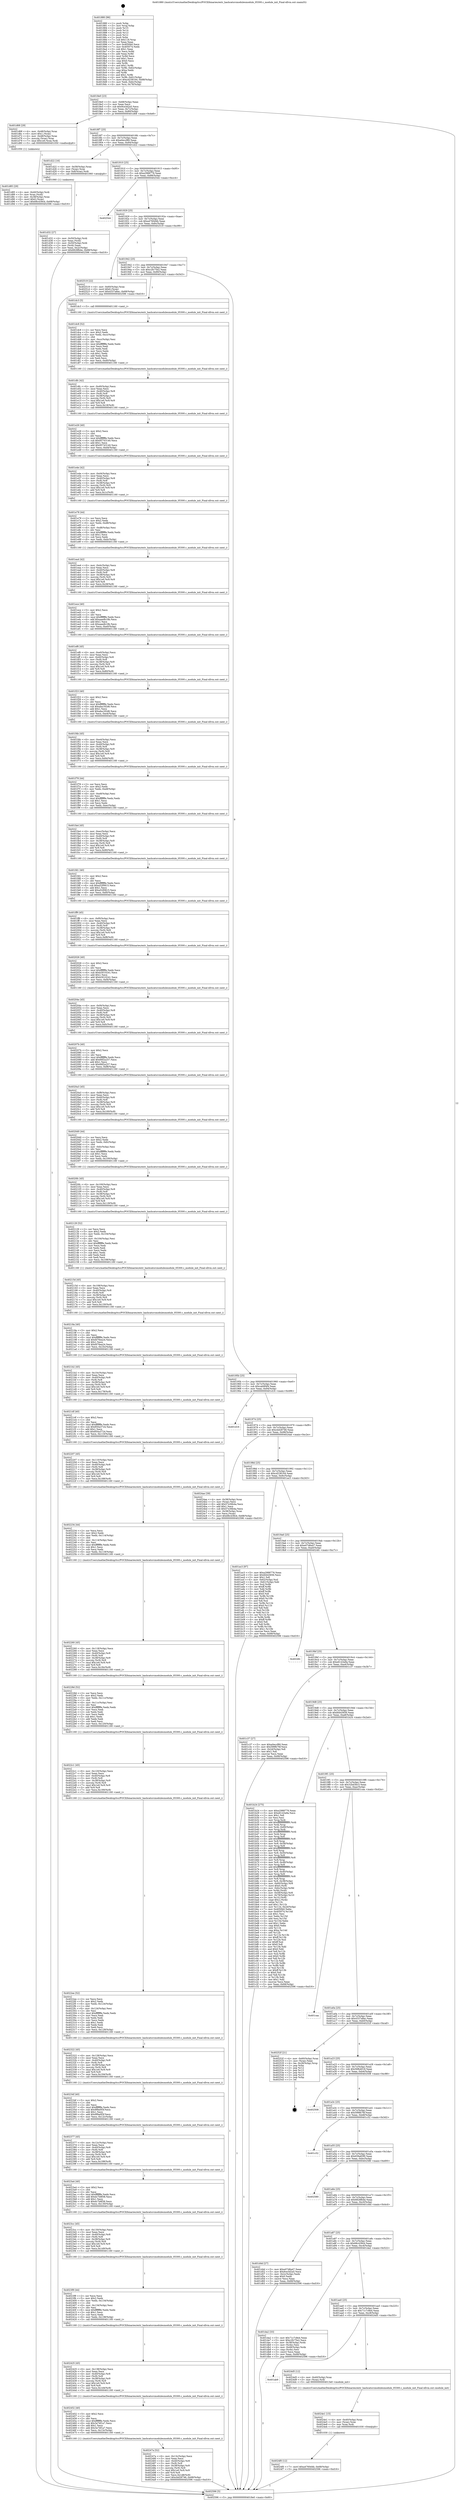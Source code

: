 digraph "0x401880" {
  label = "0x401880 (/mnt/c/Users/mathe/Desktop/tcc/POCII/binaries/extr_hashcatsrcmodulesmodule_05300.c_module_init_Final-ollvm.out::main(0))"
  labelloc = "t"
  node[shape=record]

  Entry [label="",width=0.3,height=0.3,shape=circle,fillcolor=black,style=filled]
  "0x4018e0" [label="{
     0x4018e0 [23]\l
     | [instrs]\l
     &nbsp;&nbsp;0x4018e0 \<+3\>: mov -0x68(%rbp),%eax\l
     &nbsp;&nbsp;0x4018e3 \<+2\>: mov %eax,%ecx\l
     &nbsp;&nbsp;0x4018e5 \<+6\>: sub $0x9ce3d2a5,%ecx\l
     &nbsp;&nbsp;0x4018eb \<+3\>: mov %eax,-0x7c(%rbp)\l
     &nbsp;&nbsp;0x4018ee \<+3\>: mov %ecx,-0x80(%rbp)\l
     &nbsp;&nbsp;0x4018f1 \<+6\>: je 0000000000401d68 \<main+0x4e8\>\l
  }"]
  "0x401d68" [label="{
     0x401d68 [29]\l
     | [instrs]\l
     &nbsp;&nbsp;0x401d68 \<+4\>: mov -0x48(%rbp),%rax\l
     &nbsp;&nbsp;0x401d6c \<+6\>: movl $0x1,(%rax)\l
     &nbsp;&nbsp;0x401d72 \<+4\>: mov -0x48(%rbp),%rax\l
     &nbsp;&nbsp;0x401d76 \<+3\>: movslq (%rax),%rax\l
     &nbsp;&nbsp;0x401d79 \<+7\>: imul $0x1e0,%rax,%rdi\l
     &nbsp;&nbsp;0x401d80 \<+5\>: call 0000000000401050 \<malloc@plt\>\l
     | [calls]\l
     &nbsp;&nbsp;0x401050 \{1\} (unknown)\l
  }"]
  "0x4018f7" [label="{
     0x4018f7 [25]\l
     | [instrs]\l
     &nbsp;&nbsp;0x4018f7 \<+5\>: jmp 00000000004018fc \<main+0x7c\>\l
     &nbsp;&nbsp;0x4018fc \<+3\>: mov -0x7c(%rbp),%eax\l
     &nbsp;&nbsp;0x4018ff \<+5\>: sub $0xa0eccf80,%eax\l
     &nbsp;&nbsp;0x401904 \<+6\>: mov %eax,-0x84(%rbp)\l
     &nbsp;&nbsp;0x40190a \<+6\>: je 0000000000401d22 \<main+0x4a2\>\l
  }"]
  Exit [label="",width=0.3,height=0.3,shape=circle,fillcolor=black,style=filled,peripheries=2]
  "0x401d22" [label="{
     0x401d22 [16]\l
     | [instrs]\l
     &nbsp;&nbsp;0x401d22 \<+4\>: mov -0x58(%rbp),%rax\l
     &nbsp;&nbsp;0x401d26 \<+3\>: mov (%rax),%rax\l
     &nbsp;&nbsp;0x401d29 \<+4\>: mov 0x8(%rax),%rdi\l
     &nbsp;&nbsp;0x401d2d \<+5\>: call 0000000000401060 \<atoi@plt\>\l
     | [calls]\l
     &nbsp;&nbsp;0x401060 \{1\} (unknown)\l
  }"]
  "0x401910" [label="{
     0x401910 [25]\l
     | [instrs]\l
     &nbsp;&nbsp;0x401910 \<+5\>: jmp 0000000000401915 \<main+0x95\>\l
     &nbsp;&nbsp;0x401915 \<+3\>: mov -0x7c(%rbp),%eax\l
     &nbsp;&nbsp;0x401918 \<+5\>: sub $0xa2988776,%eax\l
     &nbsp;&nbsp;0x40191d \<+6\>: mov %eax,-0x88(%rbp)\l
     &nbsp;&nbsp;0x401923 \<+6\>: je 0000000000402544 \<main+0xcc4\>\l
  }"]
  "0x4024f0" [label="{
     0x4024f0 [12]\l
     | [instrs]\l
     &nbsp;&nbsp;0x4024f0 \<+7\>: movl $0xa4760d4b,-0x68(%rbp)\l
     &nbsp;&nbsp;0x4024f7 \<+5\>: jmp 0000000000402596 \<main+0xd16\>\l
  }"]
  "0x402544" [label="{
     0x402544\l
  }", style=dashed]
  "0x401929" [label="{
     0x401929 [25]\l
     | [instrs]\l
     &nbsp;&nbsp;0x401929 \<+5\>: jmp 000000000040192e \<main+0xae\>\l
     &nbsp;&nbsp;0x40192e \<+3\>: mov -0x7c(%rbp),%eax\l
     &nbsp;&nbsp;0x401931 \<+5\>: sub $0xa4760d4b,%eax\l
     &nbsp;&nbsp;0x401936 \<+6\>: mov %eax,-0x8c(%rbp)\l
     &nbsp;&nbsp;0x40193c \<+6\>: je 0000000000402519 \<main+0xc99\>\l
  }"]
  "0x4024e1" [label="{
     0x4024e1 [15]\l
     | [instrs]\l
     &nbsp;&nbsp;0x4024e1 \<+4\>: mov -0x40(%rbp),%rax\l
     &nbsp;&nbsp;0x4024e5 \<+3\>: mov (%rax),%rax\l
     &nbsp;&nbsp;0x4024e8 \<+3\>: mov %rax,%rdi\l
     &nbsp;&nbsp;0x4024eb \<+5\>: call 0000000000401030 \<free@plt\>\l
     | [calls]\l
     &nbsp;&nbsp;0x401030 \{1\} (unknown)\l
  }"]
  "0x402519" [label="{
     0x402519 [22]\l
     | [instrs]\l
     &nbsp;&nbsp;0x402519 \<+4\>: mov -0x60(%rbp),%rax\l
     &nbsp;&nbsp;0x40251d \<+6\>: movl $0x0,(%rax)\l
     &nbsp;&nbsp;0x402523 \<+7\>: movl $0x4337a8ac,-0x68(%rbp)\l
     &nbsp;&nbsp;0x40252a \<+5\>: jmp 0000000000402596 \<main+0xd16\>\l
  }"]
  "0x401942" [label="{
     0x401942 [25]\l
     | [instrs]\l
     &nbsp;&nbsp;0x401942 \<+5\>: jmp 0000000000401947 \<main+0xc7\>\l
     &nbsp;&nbsp;0x401947 \<+3\>: mov -0x7c(%rbp),%eax\l
     &nbsp;&nbsp;0x40194a \<+5\>: sub $0xc2fc75e2,%eax\l
     &nbsp;&nbsp;0x40194f \<+6\>: mov %eax,-0x90(%rbp)\l
     &nbsp;&nbsp;0x401955 \<+6\>: je 0000000000401dc3 \<main+0x543\>\l
  }"]
  "0x401ab9" [label="{
     0x401ab9\l
  }", style=dashed]
  "0x401dc3" [label="{
     0x401dc3 [5]\l
     | [instrs]\l
     &nbsp;&nbsp;0x401dc3 \<+5\>: call 0000000000401160 \<next_i\>\l
     | [calls]\l
     &nbsp;&nbsp;0x401160 \{1\} (/mnt/c/Users/mathe/Desktop/tcc/POCII/binaries/extr_hashcatsrcmodulesmodule_05300.c_module_init_Final-ollvm.out::next_i)\l
  }"]
  "0x40195b" [label="{
     0x40195b [25]\l
     | [instrs]\l
     &nbsp;&nbsp;0x40195b \<+5\>: jmp 0000000000401960 \<main+0xe0\>\l
     &nbsp;&nbsp;0x401960 \<+3\>: mov -0x7c(%rbp),%eax\l
     &nbsp;&nbsp;0x401963 \<+5\>: sub $0xcab9f4f4,%eax\l
     &nbsp;&nbsp;0x401968 \<+6\>: mov %eax,-0x94(%rbp)\l
     &nbsp;&nbsp;0x40196e \<+6\>: je 0000000000401d16 \<main+0x496\>\l
  }"]
  "0x4024d5" [label="{
     0x4024d5 [12]\l
     | [instrs]\l
     &nbsp;&nbsp;0x4024d5 \<+4\>: mov -0x40(%rbp),%rax\l
     &nbsp;&nbsp;0x4024d9 \<+3\>: mov (%rax),%rdi\l
     &nbsp;&nbsp;0x4024dc \<+5\>: call 00000000004013e0 \<module_init\>\l
     | [calls]\l
     &nbsp;&nbsp;0x4013e0 \{1\} (/mnt/c/Users/mathe/Desktop/tcc/POCII/binaries/extr_hashcatsrcmodulesmodule_05300.c_module_init_Final-ollvm.out::module_init)\l
  }"]
  "0x401d16" [label="{
     0x401d16\l
  }", style=dashed]
  "0x401974" [label="{
     0x401974 [25]\l
     | [instrs]\l
     &nbsp;&nbsp;0x401974 \<+5\>: jmp 0000000000401979 \<main+0xf9\>\l
     &nbsp;&nbsp;0x401979 \<+3\>: mov -0x7c(%rbp),%eax\l
     &nbsp;&nbsp;0x40197c \<+5\>: sub $0xcbd28746,%eax\l
     &nbsp;&nbsp;0x401981 \<+6\>: mov %eax,-0x98(%rbp)\l
     &nbsp;&nbsp;0x401987 \<+6\>: je 00000000004024ae \<main+0xc2e\>\l
  }"]
  "0x40247a" [label="{
     0x40247a [52]\l
     | [instrs]\l
     &nbsp;&nbsp;0x40247a \<+6\>: mov -0x13c(%rbp),%ecx\l
     &nbsp;&nbsp;0x402480 \<+3\>: imul %eax,%ecx\l
     &nbsp;&nbsp;0x402483 \<+4\>: mov -0x40(%rbp),%r8\l
     &nbsp;&nbsp;0x402487 \<+3\>: mov (%r8),%r8\l
     &nbsp;&nbsp;0x40248a \<+4\>: mov -0x38(%rbp),%r9\l
     &nbsp;&nbsp;0x40248e \<+3\>: movslq (%r9),%r9\l
     &nbsp;&nbsp;0x402491 \<+7\>: imul $0x1e0,%r9,%r9\l
     &nbsp;&nbsp;0x402498 \<+3\>: add %r9,%r8\l
     &nbsp;&nbsp;0x40249b \<+7\>: mov %ecx,0x1d8(%r8)\l
     &nbsp;&nbsp;0x4024a2 \<+7\>: movl $0xcbd28746,-0x68(%rbp)\l
     &nbsp;&nbsp;0x4024a9 \<+5\>: jmp 0000000000402596 \<main+0xd16\>\l
  }"]
  "0x4024ae" [label="{
     0x4024ae [39]\l
     | [instrs]\l
     &nbsp;&nbsp;0x4024ae \<+4\>: mov -0x38(%rbp),%rax\l
     &nbsp;&nbsp;0x4024b2 \<+2\>: mov (%rax),%ecx\l
     &nbsp;&nbsp;0x4024b4 \<+6\>: add $0x57e36b4a,%ecx\l
     &nbsp;&nbsp;0x4024ba \<+3\>: add $0x1,%ecx\l
     &nbsp;&nbsp;0x4024bd \<+6\>: sub $0x57e36b4a,%ecx\l
     &nbsp;&nbsp;0x4024c3 \<+4\>: mov -0x38(%rbp),%rax\l
     &nbsp;&nbsp;0x4024c7 \<+2\>: mov %ecx,(%rax)\l
     &nbsp;&nbsp;0x4024c9 \<+7\>: movl $0x68c439cb,-0x68(%rbp)\l
     &nbsp;&nbsp;0x4024d0 \<+5\>: jmp 0000000000402596 \<main+0xd16\>\l
  }"]
  "0x40198d" [label="{
     0x40198d [25]\l
     | [instrs]\l
     &nbsp;&nbsp;0x40198d \<+5\>: jmp 0000000000401992 \<main+0x112\>\l
     &nbsp;&nbsp;0x401992 \<+3\>: mov -0x7c(%rbp),%eax\l
     &nbsp;&nbsp;0x401995 \<+5\>: sub $0xcd238164,%eax\l
     &nbsp;&nbsp;0x40199a \<+6\>: mov %eax,-0x9c(%rbp)\l
     &nbsp;&nbsp;0x4019a0 \<+6\>: je 0000000000401ac3 \<main+0x243\>\l
  }"]
  "0x402452" [label="{
     0x402452 [40]\l
     | [instrs]\l
     &nbsp;&nbsp;0x402452 \<+5\>: mov $0x2,%ecx\l
     &nbsp;&nbsp;0x402457 \<+1\>: cltd\l
     &nbsp;&nbsp;0x402458 \<+2\>: idiv %ecx\l
     &nbsp;&nbsp;0x40245a \<+6\>: imul $0xfffffffe,%edx,%ecx\l
     &nbsp;&nbsp;0x402460 \<+6\>: sub $0x3a74f1a7,%ecx\l
     &nbsp;&nbsp;0x402466 \<+3\>: add $0x1,%ecx\l
     &nbsp;&nbsp;0x402469 \<+6\>: add $0x3a74f1a7,%ecx\l
     &nbsp;&nbsp;0x40246f \<+6\>: mov %ecx,-0x13c(%rbp)\l
     &nbsp;&nbsp;0x402475 \<+5\>: call 0000000000401160 \<next_i\>\l
     | [calls]\l
     &nbsp;&nbsp;0x401160 \{1\} (/mnt/c/Users/mathe/Desktop/tcc/POCII/binaries/extr_hashcatsrcmodulesmodule_05300.c_module_init_Final-ollvm.out::next_i)\l
  }"]
  "0x401ac3" [label="{
     0x401ac3 [97]\l
     | [instrs]\l
     &nbsp;&nbsp;0x401ac3 \<+5\>: mov $0xa2988776,%eax\l
     &nbsp;&nbsp;0x401ac8 \<+5\>: mov $0xfd443656,%ecx\l
     &nbsp;&nbsp;0x401acd \<+2\>: mov $0x1,%dl\l
     &nbsp;&nbsp;0x401acf \<+4\>: mov -0x62(%rbp),%sil\l
     &nbsp;&nbsp;0x401ad3 \<+4\>: mov -0x61(%rbp),%dil\l
     &nbsp;&nbsp;0x401ad7 \<+3\>: mov %sil,%r8b\l
     &nbsp;&nbsp;0x401ada \<+4\>: xor $0xff,%r8b\l
     &nbsp;&nbsp;0x401ade \<+3\>: mov %dil,%r9b\l
     &nbsp;&nbsp;0x401ae1 \<+4\>: xor $0xff,%r9b\l
     &nbsp;&nbsp;0x401ae5 \<+3\>: xor $0x0,%dl\l
     &nbsp;&nbsp;0x401ae8 \<+3\>: mov %r8b,%r10b\l
     &nbsp;&nbsp;0x401aeb \<+4\>: and $0x0,%r10b\l
     &nbsp;&nbsp;0x401aef \<+3\>: and %dl,%sil\l
     &nbsp;&nbsp;0x401af2 \<+3\>: mov %r9b,%r11b\l
     &nbsp;&nbsp;0x401af5 \<+4\>: and $0x0,%r11b\l
     &nbsp;&nbsp;0x401af9 \<+3\>: and %dl,%dil\l
     &nbsp;&nbsp;0x401afc \<+3\>: or %sil,%r10b\l
     &nbsp;&nbsp;0x401aff \<+3\>: or %dil,%r11b\l
     &nbsp;&nbsp;0x401b02 \<+3\>: xor %r11b,%r10b\l
     &nbsp;&nbsp;0x401b05 \<+3\>: or %r9b,%r8b\l
     &nbsp;&nbsp;0x401b08 \<+4\>: xor $0xff,%r8b\l
     &nbsp;&nbsp;0x401b0c \<+3\>: or $0x0,%dl\l
     &nbsp;&nbsp;0x401b0f \<+3\>: and %dl,%r8b\l
     &nbsp;&nbsp;0x401b12 \<+3\>: or %r8b,%r10b\l
     &nbsp;&nbsp;0x401b15 \<+4\>: test $0x1,%r10b\l
     &nbsp;&nbsp;0x401b19 \<+3\>: cmovne %ecx,%eax\l
     &nbsp;&nbsp;0x401b1c \<+3\>: mov %eax,-0x68(%rbp)\l
     &nbsp;&nbsp;0x401b1f \<+5\>: jmp 0000000000402596 \<main+0xd16\>\l
  }"]
  "0x4019a6" [label="{
     0x4019a6 [25]\l
     | [instrs]\l
     &nbsp;&nbsp;0x4019a6 \<+5\>: jmp 00000000004019ab \<main+0x12b\>\l
     &nbsp;&nbsp;0x4019ab \<+3\>: mov -0x7c(%rbp),%eax\l
     &nbsp;&nbsp;0x4019ae \<+5\>: sub $0xe07d6a47,%eax\l
     &nbsp;&nbsp;0x4019b3 \<+6\>: mov %eax,-0xa0(%rbp)\l
     &nbsp;&nbsp;0x4019b9 \<+6\>: je 00000000004024fc \<main+0xc7c\>\l
  }"]
  "0x402596" [label="{
     0x402596 [5]\l
     | [instrs]\l
     &nbsp;&nbsp;0x402596 \<+5\>: jmp 00000000004018e0 \<main+0x60\>\l
  }"]
  "0x401880" [label="{
     0x401880 [96]\l
     | [instrs]\l
     &nbsp;&nbsp;0x401880 \<+1\>: push %rbp\l
     &nbsp;&nbsp;0x401881 \<+3\>: mov %rsp,%rbp\l
     &nbsp;&nbsp;0x401884 \<+2\>: push %r15\l
     &nbsp;&nbsp;0x401886 \<+2\>: push %r14\l
     &nbsp;&nbsp;0x401888 \<+2\>: push %r13\l
     &nbsp;&nbsp;0x40188a \<+2\>: push %r12\l
     &nbsp;&nbsp;0x40188c \<+1\>: push %rbx\l
     &nbsp;&nbsp;0x40188d \<+7\>: sub $0x118,%rsp\l
     &nbsp;&nbsp;0x401894 \<+2\>: xor %eax,%eax\l
     &nbsp;&nbsp;0x401896 \<+7\>: mov 0x4050b0,%ecx\l
     &nbsp;&nbsp;0x40189d \<+7\>: mov 0x405074,%edx\l
     &nbsp;&nbsp;0x4018a4 \<+3\>: sub $0x1,%eax\l
     &nbsp;&nbsp;0x4018a7 \<+3\>: mov %ecx,%r8d\l
     &nbsp;&nbsp;0x4018aa \<+3\>: add %eax,%r8d\l
     &nbsp;&nbsp;0x4018ad \<+4\>: imul %r8d,%ecx\l
     &nbsp;&nbsp;0x4018b1 \<+3\>: and $0x1,%ecx\l
     &nbsp;&nbsp;0x4018b4 \<+3\>: cmp $0x0,%ecx\l
     &nbsp;&nbsp;0x4018b7 \<+4\>: sete %r9b\l
     &nbsp;&nbsp;0x4018bb \<+4\>: and $0x1,%r9b\l
     &nbsp;&nbsp;0x4018bf \<+4\>: mov %r9b,-0x62(%rbp)\l
     &nbsp;&nbsp;0x4018c3 \<+3\>: cmp $0xa,%edx\l
     &nbsp;&nbsp;0x4018c6 \<+4\>: setl %r9b\l
     &nbsp;&nbsp;0x4018ca \<+4\>: and $0x1,%r9b\l
     &nbsp;&nbsp;0x4018ce \<+4\>: mov %r9b,-0x61(%rbp)\l
     &nbsp;&nbsp;0x4018d2 \<+7\>: movl $0xcd238164,-0x68(%rbp)\l
     &nbsp;&nbsp;0x4018d9 \<+3\>: mov %edi,-0x6c(%rbp)\l
     &nbsp;&nbsp;0x4018dc \<+4\>: mov %rsi,-0x78(%rbp)\l
  }"]
  "0x402425" [label="{
     0x402425 [45]\l
     | [instrs]\l
     &nbsp;&nbsp;0x402425 \<+6\>: mov -0x138(%rbp),%ecx\l
     &nbsp;&nbsp;0x40242b \<+3\>: imul %eax,%ecx\l
     &nbsp;&nbsp;0x40242e \<+4\>: mov -0x40(%rbp),%r8\l
     &nbsp;&nbsp;0x402432 \<+3\>: mov (%r8),%r8\l
     &nbsp;&nbsp;0x402435 \<+4\>: mov -0x38(%rbp),%r9\l
     &nbsp;&nbsp;0x402439 \<+3\>: movslq (%r9),%r9\l
     &nbsp;&nbsp;0x40243c \<+7\>: imul $0x1e0,%r9,%r9\l
     &nbsp;&nbsp;0x402443 \<+3\>: add %r9,%r8\l
     &nbsp;&nbsp;0x402446 \<+7\>: mov %ecx,0x1d4(%r8)\l
     &nbsp;&nbsp;0x40244d \<+5\>: call 0000000000401160 \<next_i\>\l
     | [calls]\l
     &nbsp;&nbsp;0x401160 \{1\} (/mnt/c/Users/mathe/Desktop/tcc/POCII/binaries/extr_hashcatsrcmodulesmodule_05300.c_module_init_Final-ollvm.out::next_i)\l
  }"]
  "0x4024fc" [label="{
     0x4024fc\l
  }", style=dashed]
  "0x4019bf" [label="{
     0x4019bf [25]\l
     | [instrs]\l
     &nbsp;&nbsp;0x4019bf \<+5\>: jmp 00000000004019c4 \<main+0x144\>\l
     &nbsp;&nbsp;0x4019c4 \<+3\>: mov -0x7c(%rbp),%eax\l
     &nbsp;&nbsp;0x4019c7 \<+5\>: sub $0xe6143a9a,%eax\l
     &nbsp;&nbsp;0x4019cc \<+6\>: mov %eax,-0xa4(%rbp)\l
     &nbsp;&nbsp;0x4019d2 \<+6\>: je 0000000000401c37 \<main+0x3b7\>\l
  }"]
  "0x4023f9" [label="{
     0x4023f9 [44]\l
     | [instrs]\l
     &nbsp;&nbsp;0x4023f9 \<+2\>: xor %ecx,%ecx\l
     &nbsp;&nbsp;0x4023fb \<+5\>: mov $0x2,%edx\l
     &nbsp;&nbsp;0x402400 \<+6\>: mov %edx,-0x134(%rbp)\l
     &nbsp;&nbsp;0x402406 \<+1\>: cltd\l
     &nbsp;&nbsp;0x402407 \<+6\>: mov -0x134(%rbp),%esi\l
     &nbsp;&nbsp;0x40240d \<+2\>: idiv %esi\l
     &nbsp;&nbsp;0x40240f \<+6\>: imul $0xfffffffe,%edx,%edx\l
     &nbsp;&nbsp;0x402415 \<+3\>: sub $0x1,%ecx\l
     &nbsp;&nbsp;0x402418 \<+2\>: sub %ecx,%edx\l
     &nbsp;&nbsp;0x40241a \<+6\>: mov %edx,-0x138(%rbp)\l
     &nbsp;&nbsp;0x402420 \<+5\>: call 0000000000401160 \<next_i\>\l
     | [calls]\l
     &nbsp;&nbsp;0x401160 \{1\} (/mnt/c/Users/mathe/Desktop/tcc/POCII/binaries/extr_hashcatsrcmodulesmodule_05300.c_module_init_Final-ollvm.out::next_i)\l
  }"]
  "0x401c37" [label="{
     0x401c37 [27]\l
     | [instrs]\l
     &nbsp;&nbsp;0x401c37 \<+5\>: mov $0xa0eccf80,%eax\l
     &nbsp;&nbsp;0x401c3c \<+5\>: mov $0x599fb76f,%ecx\l
     &nbsp;&nbsp;0x401c41 \<+3\>: mov -0x2d(%rbp),%dl\l
     &nbsp;&nbsp;0x401c44 \<+3\>: test $0x1,%dl\l
     &nbsp;&nbsp;0x401c47 \<+3\>: cmovne %ecx,%eax\l
     &nbsp;&nbsp;0x401c4a \<+3\>: mov %eax,-0x68(%rbp)\l
     &nbsp;&nbsp;0x401c4d \<+5\>: jmp 0000000000402596 \<main+0xd16\>\l
  }"]
  "0x4019d8" [label="{
     0x4019d8 [25]\l
     | [instrs]\l
     &nbsp;&nbsp;0x4019d8 \<+5\>: jmp 00000000004019dd \<main+0x15d\>\l
     &nbsp;&nbsp;0x4019dd \<+3\>: mov -0x7c(%rbp),%eax\l
     &nbsp;&nbsp;0x4019e0 \<+5\>: sub $0xfd443656,%eax\l
     &nbsp;&nbsp;0x4019e5 \<+6\>: mov %eax,-0xa8(%rbp)\l
     &nbsp;&nbsp;0x4019eb \<+6\>: je 0000000000401b24 \<main+0x2a4\>\l
  }"]
  "0x4023cc" [label="{
     0x4023cc [45]\l
     | [instrs]\l
     &nbsp;&nbsp;0x4023cc \<+6\>: mov -0x130(%rbp),%ecx\l
     &nbsp;&nbsp;0x4023d2 \<+3\>: imul %eax,%ecx\l
     &nbsp;&nbsp;0x4023d5 \<+4\>: mov -0x40(%rbp),%r8\l
     &nbsp;&nbsp;0x4023d9 \<+3\>: mov (%r8),%r8\l
     &nbsp;&nbsp;0x4023dc \<+4\>: mov -0x38(%rbp),%r9\l
     &nbsp;&nbsp;0x4023e0 \<+3\>: movslq (%r9),%r9\l
     &nbsp;&nbsp;0x4023e3 \<+7\>: imul $0x1e0,%r9,%r9\l
     &nbsp;&nbsp;0x4023ea \<+3\>: add %r9,%r8\l
     &nbsp;&nbsp;0x4023ed \<+7\>: mov %ecx,0x1d0(%r8)\l
     &nbsp;&nbsp;0x4023f4 \<+5\>: call 0000000000401160 \<next_i\>\l
     | [calls]\l
     &nbsp;&nbsp;0x401160 \{1\} (/mnt/c/Users/mathe/Desktop/tcc/POCII/binaries/extr_hashcatsrcmodulesmodule_05300.c_module_init_Final-ollvm.out::next_i)\l
  }"]
  "0x401b24" [label="{
     0x401b24 [275]\l
     | [instrs]\l
     &nbsp;&nbsp;0x401b24 \<+5\>: mov $0xa2988776,%eax\l
     &nbsp;&nbsp;0x401b29 \<+5\>: mov $0xe6143a9a,%ecx\l
     &nbsp;&nbsp;0x401b2e \<+2\>: mov $0x1,%dl\l
     &nbsp;&nbsp;0x401b30 \<+2\>: xor %esi,%esi\l
     &nbsp;&nbsp;0x401b32 \<+3\>: mov %rsp,%rdi\l
     &nbsp;&nbsp;0x401b35 \<+4\>: add $0xfffffffffffffff0,%rdi\l
     &nbsp;&nbsp;0x401b39 \<+3\>: mov %rdi,%rsp\l
     &nbsp;&nbsp;0x401b3c \<+4\>: mov %rdi,-0x60(%rbp)\l
     &nbsp;&nbsp;0x401b40 \<+3\>: mov %rsp,%rdi\l
     &nbsp;&nbsp;0x401b43 \<+4\>: add $0xfffffffffffffff0,%rdi\l
     &nbsp;&nbsp;0x401b47 \<+3\>: mov %rdi,%rsp\l
     &nbsp;&nbsp;0x401b4a \<+3\>: mov %rsp,%r8\l
     &nbsp;&nbsp;0x401b4d \<+4\>: add $0xfffffffffffffff0,%r8\l
     &nbsp;&nbsp;0x401b51 \<+3\>: mov %r8,%rsp\l
     &nbsp;&nbsp;0x401b54 \<+4\>: mov %r8,-0x58(%rbp)\l
     &nbsp;&nbsp;0x401b58 \<+3\>: mov %rsp,%r8\l
     &nbsp;&nbsp;0x401b5b \<+4\>: add $0xfffffffffffffff0,%r8\l
     &nbsp;&nbsp;0x401b5f \<+3\>: mov %r8,%rsp\l
     &nbsp;&nbsp;0x401b62 \<+4\>: mov %r8,-0x50(%rbp)\l
     &nbsp;&nbsp;0x401b66 \<+3\>: mov %rsp,%r8\l
     &nbsp;&nbsp;0x401b69 \<+4\>: add $0xfffffffffffffff0,%r8\l
     &nbsp;&nbsp;0x401b6d \<+3\>: mov %r8,%rsp\l
     &nbsp;&nbsp;0x401b70 \<+4\>: mov %r8,-0x48(%rbp)\l
     &nbsp;&nbsp;0x401b74 \<+3\>: mov %rsp,%r8\l
     &nbsp;&nbsp;0x401b77 \<+4\>: add $0xfffffffffffffff0,%r8\l
     &nbsp;&nbsp;0x401b7b \<+3\>: mov %r8,%rsp\l
     &nbsp;&nbsp;0x401b7e \<+4\>: mov %r8,-0x40(%rbp)\l
     &nbsp;&nbsp;0x401b82 \<+3\>: mov %rsp,%r8\l
     &nbsp;&nbsp;0x401b85 \<+4\>: add $0xfffffffffffffff0,%r8\l
     &nbsp;&nbsp;0x401b89 \<+3\>: mov %r8,%rsp\l
     &nbsp;&nbsp;0x401b8c \<+4\>: mov %r8,-0x38(%rbp)\l
     &nbsp;&nbsp;0x401b90 \<+4\>: mov -0x60(%rbp),%r8\l
     &nbsp;&nbsp;0x401b94 \<+7\>: movl $0x0,(%r8)\l
     &nbsp;&nbsp;0x401b9b \<+4\>: mov -0x6c(%rbp),%r9d\l
     &nbsp;&nbsp;0x401b9f \<+3\>: mov %r9d,(%rdi)\l
     &nbsp;&nbsp;0x401ba2 \<+4\>: mov -0x58(%rbp),%r8\l
     &nbsp;&nbsp;0x401ba6 \<+4\>: mov -0x78(%rbp),%r10\l
     &nbsp;&nbsp;0x401baa \<+3\>: mov %r10,(%r8)\l
     &nbsp;&nbsp;0x401bad \<+3\>: cmpl $0x2,(%rdi)\l
     &nbsp;&nbsp;0x401bb0 \<+4\>: setne %r11b\l
     &nbsp;&nbsp;0x401bb4 \<+4\>: and $0x1,%r11b\l
     &nbsp;&nbsp;0x401bb8 \<+4\>: mov %r11b,-0x2d(%rbp)\l
     &nbsp;&nbsp;0x401bbc \<+7\>: mov 0x4050b0,%ebx\l
     &nbsp;&nbsp;0x401bc3 \<+8\>: mov 0x405074,%r14d\l
     &nbsp;&nbsp;0x401bcb \<+3\>: sub $0x1,%esi\l
     &nbsp;&nbsp;0x401bce \<+3\>: mov %ebx,%r15d\l
     &nbsp;&nbsp;0x401bd1 \<+3\>: add %esi,%r15d\l
     &nbsp;&nbsp;0x401bd4 \<+4\>: imul %r15d,%ebx\l
     &nbsp;&nbsp;0x401bd8 \<+3\>: and $0x1,%ebx\l
     &nbsp;&nbsp;0x401bdb \<+3\>: cmp $0x0,%ebx\l
     &nbsp;&nbsp;0x401bde \<+4\>: sete %r11b\l
     &nbsp;&nbsp;0x401be2 \<+4\>: cmp $0xa,%r14d\l
     &nbsp;&nbsp;0x401be6 \<+4\>: setl %r12b\l
     &nbsp;&nbsp;0x401bea \<+3\>: mov %r11b,%r13b\l
     &nbsp;&nbsp;0x401bed \<+4\>: xor $0xff,%r13b\l
     &nbsp;&nbsp;0x401bf1 \<+3\>: mov %r12b,%sil\l
     &nbsp;&nbsp;0x401bf4 \<+4\>: xor $0xff,%sil\l
     &nbsp;&nbsp;0x401bf8 \<+3\>: xor $0x0,%dl\l
     &nbsp;&nbsp;0x401bfb \<+3\>: mov %r13b,%dil\l
     &nbsp;&nbsp;0x401bfe \<+4\>: and $0x0,%dil\l
     &nbsp;&nbsp;0x401c02 \<+3\>: and %dl,%r11b\l
     &nbsp;&nbsp;0x401c05 \<+3\>: mov %sil,%r8b\l
     &nbsp;&nbsp;0x401c08 \<+4\>: and $0x0,%r8b\l
     &nbsp;&nbsp;0x401c0c \<+3\>: and %dl,%r12b\l
     &nbsp;&nbsp;0x401c0f \<+3\>: or %r11b,%dil\l
     &nbsp;&nbsp;0x401c12 \<+3\>: or %r12b,%r8b\l
     &nbsp;&nbsp;0x401c15 \<+3\>: xor %r8b,%dil\l
     &nbsp;&nbsp;0x401c18 \<+3\>: or %sil,%r13b\l
     &nbsp;&nbsp;0x401c1b \<+4\>: xor $0xff,%r13b\l
     &nbsp;&nbsp;0x401c1f \<+3\>: or $0x0,%dl\l
     &nbsp;&nbsp;0x401c22 \<+3\>: and %dl,%r13b\l
     &nbsp;&nbsp;0x401c25 \<+3\>: or %r13b,%dil\l
     &nbsp;&nbsp;0x401c28 \<+4\>: test $0x1,%dil\l
     &nbsp;&nbsp;0x401c2c \<+3\>: cmovne %ecx,%eax\l
     &nbsp;&nbsp;0x401c2f \<+3\>: mov %eax,-0x68(%rbp)\l
     &nbsp;&nbsp;0x401c32 \<+5\>: jmp 0000000000402596 \<main+0xd16\>\l
  }"]
  "0x4019f1" [label="{
     0x4019f1 [25]\l
     | [instrs]\l
     &nbsp;&nbsp;0x4019f1 \<+5\>: jmp 00000000004019f6 \<main+0x176\>\l
     &nbsp;&nbsp;0x4019f6 \<+3\>: mov -0x7c(%rbp),%eax\l
     &nbsp;&nbsp;0x4019f9 \<+5\>: sub $0x32bd3bc3,%eax\l
     &nbsp;&nbsp;0x4019fe \<+6\>: mov %eax,-0xac(%rbp)\l
     &nbsp;&nbsp;0x401a04 \<+6\>: je 0000000000401caa \<main+0x42a\>\l
  }"]
  "0x4023a4" [label="{
     0x4023a4 [40]\l
     | [instrs]\l
     &nbsp;&nbsp;0x4023a4 \<+5\>: mov $0x2,%ecx\l
     &nbsp;&nbsp;0x4023a9 \<+1\>: cltd\l
     &nbsp;&nbsp;0x4023aa \<+2\>: idiv %ecx\l
     &nbsp;&nbsp;0x4023ac \<+6\>: imul $0xfffffffe,%edx,%ecx\l
     &nbsp;&nbsp;0x4023b2 \<+6\>: add $0xdc7b8f38,%ecx\l
     &nbsp;&nbsp;0x4023b8 \<+3\>: add $0x1,%ecx\l
     &nbsp;&nbsp;0x4023bb \<+6\>: sub $0xdc7b8f38,%ecx\l
     &nbsp;&nbsp;0x4023c1 \<+6\>: mov %ecx,-0x130(%rbp)\l
     &nbsp;&nbsp;0x4023c7 \<+5\>: call 0000000000401160 \<next_i\>\l
     | [calls]\l
     &nbsp;&nbsp;0x401160 \{1\} (/mnt/c/Users/mathe/Desktop/tcc/POCII/binaries/extr_hashcatsrcmodulesmodule_05300.c_module_init_Final-ollvm.out::next_i)\l
  }"]
  "0x401d32" [label="{
     0x401d32 [27]\l
     | [instrs]\l
     &nbsp;&nbsp;0x401d32 \<+4\>: mov -0x50(%rbp),%rdi\l
     &nbsp;&nbsp;0x401d36 \<+2\>: mov %eax,(%rdi)\l
     &nbsp;&nbsp;0x401d38 \<+4\>: mov -0x50(%rbp),%rdi\l
     &nbsp;&nbsp;0x401d3c \<+2\>: mov (%rdi),%eax\l
     &nbsp;&nbsp;0x401d3e \<+3\>: mov %eax,-0x2c(%rbp)\l
     &nbsp;&nbsp;0x401d41 \<+7\>: movl $0x6828fb4e,-0x68(%rbp)\l
     &nbsp;&nbsp;0x401d48 \<+5\>: jmp 0000000000402596 \<main+0xd16\>\l
  }"]
  "0x402377" [label="{
     0x402377 [45]\l
     | [instrs]\l
     &nbsp;&nbsp;0x402377 \<+6\>: mov -0x12c(%rbp),%ecx\l
     &nbsp;&nbsp;0x40237d \<+3\>: imul %eax,%ecx\l
     &nbsp;&nbsp;0x402380 \<+4\>: mov -0x40(%rbp),%r8\l
     &nbsp;&nbsp;0x402384 \<+3\>: mov (%r8),%r8\l
     &nbsp;&nbsp;0x402387 \<+4\>: mov -0x38(%rbp),%r9\l
     &nbsp;&nbsp;0x40238b \<+3\>: movslq (%r9),%r9\l
     &nbsp;&nbsp;0x40238e \<+7\>: imul $0x1e0,%r9,%r9\l
     &nbsp;&nbsp;0x402395 \<+3\>: add %r9,%r8\l
     &nbsp;&nbsp;0x402398 \<+7\>: mov %ecx,0x198(%r8)\l
     &nbsp;&nbsp;0x40239f \<+5\>: call 0000000000401160 \<next_i\>\l
     | [calls]\l
     &nbsp;&nbsp;0x401160 \{1\} (/mnt/c/Users/mathe/Desktop/tcc/POCII/binaries/extr_hashcatsrcmodulesmodule_05300.c_module_init_Final-ollvm.out::next_i)\l
  }"]
  "0x401caa" [label="{
     0x401caa\l
  }", style=dashed]
  "0x401a0a" [label="{
     0x401a0a [25]\l
     | [instrs]\l
     &nbsp;&nbsp;0x401a0a \<+5\>: jmp 0000000000401a0f \<main+0x18f\>\l
     &nbsp;&nbsp;0x401a0f \<+3\>: mov -0x7c(%rbp),%eax\l
     &nbsp;&nbsp;0x401a12 \<+5\>: sub $0x4337a8ac,%eax\l
     &nbsp;&nbsp;0x401a17 \<+6\>: mov %eax,-0xb0(%rbp)\l
     &nbsp;&nbsp;0x401a1d \<+6\>: je 000000000040252f \<main+0xcaf\>\l
  }"]
  "0x40234f" [label="{
     0x40234f [40]\l
     | [instrs]\l
     &nbsp;&nbsp;0x40234f \<+5\>: mov $0x2,%ecx\l
     &nbsp;&nbsp;0x402354 \<+1\>: cltd\l
     &nbsp;&nbsp;0x402355 \<+2\>: idiv %ecx\l
     &nbsp;&nbsp;0x402357 \<+6\>: imul $0xfffffffe,%edx,%ecx\l
     &nbsp;&nbsp;0x40235d \<+6\>: sub $0x9f9a0f3f,%ecx\l
     &nbsp;&nbsp;0x402363 \<+3\>: add $0x1,%ecx\l
     &nbsp;&nbsp;0x402366 \<+6\>: add $0x9f9a0f3f,%ecx\l
     &nbsp;&nbsp;0x40236c \<+6\>: mov %ecx,-0x12c(%rbp)\l
     &nbsp;&nbsp;0x402372 \<+5\>: call 0000000000401160 \<next_i\>\l
     | [calls]\l
     &nbsp;&nbsp;0x401160 \{1\} (/mnt/c/Users/mathe/Desktop/tcc/POCII/binaries/extr_hashcatsrcmodulesmodule_05300.c_module_init_Final-ollvm.out::next_i)\l
  }"]
  "0x40252f" [label="{
     0x40252f [21]\l
     | [instrs]\l
     &nbsp;&nbsp;0x40252f \<+4\>: mov -0x60(%rbp),%rax\l
     &nbsp;&nbsp;0x402533 \<+2\>: mov (%rax),%eax\l
     &nbsp;&nbsp;0x402535 \<+4\>: lea -0x28(%rbp),%rsp\l
     &nbsp;&nbsp;0x402539 \<+1\>: pop %rbx\l
     &nbsp;&nbsp;0x40253a \<+2\>: pop %r12\l
     &nbsp;&nbsp;0x40253c \<+2\>: pop %r13\l
     &nbsp;&nbsp;0x40253e \<+2\>: pop %r14\l
     &nbsp;&nbsp;0x402540 \<+2\>: pop %r15\l
     &nbsp;&nbsp;0x402542 \<+1\>: pop %rbp\l
     &nbsp;&nbsp;0x402543 \<+1\>: ret\l
  }"]
  "0x401a23" [label="{
     0x401a23 [25]\l
     | [instrs]\l
     &nbsp;&nbsp;0x401a23 \<+5\>: jmp 0000000000401a28 \<main+0x1a8\>\l
     &nbsp;&nbsp;0x401a28 \<+3\>: mov -0x7c(%rbp),%eax\l
     &nbsp;&nbsp;0x401a2b \<+5\>: sub $0x56fb4018,%eax\l
     &nbsp;&nbsp;0x401a30 \<+6\>: mov %eax,-0xb4(%rbp)\l
     &nbsp;&nbsp;0x401a36 \<+6\>: je 0000000000402508 \<main+0xc88\>\l
  }"]
  "0x402322" [label="{
     0x402322 [45]\l
     | [instrs]\l
     &nbsp;&nbsp;0x402322 \<+6\>: mov -0x128(%rbp),%ecx\l
     &nbsp;&nbsp;0x402328 \<+3\>: imul %eax,%ecx\l
     &nbsp;&nbsp;0x40232b \<+4\>: mov -0x40(%rbp),%r8\l
     &nbsp;&nbsp;0x40232f \<+3\>: mov (%r8),%r8\l
     &nbsp;&nbsp;0x402332 \<+4\>: mov -0x38(%rbp),%r9\l
     &nbsp;&nbsp;0x402336 \<+3\>: movslq (%r9),%r9\l
     &nbsp;&nbsp;0x402339 \<+7\>: imul $0x1e0,%r9,%r9\l
     &nbsp;&nbsp;0x402340 \<+3\>: add %r9,%r8\l
     &nbsp;&nbsp;0x402343 \<+7\>: mov %ecx,0x194(%r8)\l
     &nbsp;&nbsp;0x40234a \<+5\>: call 0000000000401160 \<next_i\>\l
     | [calls]\l
     &nbsp;&nbsp;0x401160 \{1\} (/mnt/c/Users/mathe/Desktop/tcc/POCII/binaries/extr_hashcatsrcmodulesmodule_05300.c_module_init_Final-ollvm.out::next_i)\l
  }"]
  "0x402508" [label="{
     0x402508\l
  }", style=dashed]
  "0x401a3c" [label="{
     0x401a3c [25]\l
     | [instrs]\l
     &nbsp;&nbsp;0x401a3c \<+5\>: jmp 0000000000401a41 \<main+0x1c1\>\l
     &nbsp;&nbsp;0x401a41 \<+3\>: mov -0x7c(%rbp),%eax\l
     &nbsp;&nbsp;0x401a44 \<+5\>: sub $0x599fb76f,%eax\l
     &nbsp;&nbsp;0x401a49 \<+6\>: mov %eax,-0xb8(%rbp)\l
     &nbsp;&nbsp;0x401a4f \<+6\>: je 0000000000401c52 \<main+0x3d2\>\l
  }"]
  "0x4022ee" [label="{
     0x4022ee [52]\l
     | [instrs]\l
     &nbsp;&nbsp;0x4022ee \<+2\>: xor %ecx,%ecx\l
     &nbsp;&nbsp;0x4022f0 \<+5\>: mov $0x2,%edx\l
     &nbsp;&nbsp;0x4022f5 \<+6\>: mov %edx,-0x124(%rbp)\l
     &nbsp;&nbsp;0x4022fb \<+1\>: cltd\l
     &nbsp;&nbsp;0x4022fc \<+6\>: mov -0x124(%rbp),%esi\l
     &nbsp;&nbsp;0x402302 \<+2\>: idiv %esi\l
     &nbsp;&nbsp;0x402304 \<+6\>: imul $0xfffffffe,%edx,%edx\l
     &nbsp;&nbsp;0x40230a \<+2\>: mov %ecx,%edi\l
     &nbsp;&nbsp;0x40230c \<+2\>: sub %edx,%edi\l
     &nbsp;&nbsp;0x40230e \<+2\>: mov %ecx,%edx\l
     &nbsp;&nbsp;0x402310 \<+3\>: sub $0x1,%edx\l
     &nbsp;&nbsp;0x402313 \<+2\>: add %edx,%edi\l
     &nbsp;&nbsp;0x402315 \<+2\>: sub %edi,%ecx\l
     &nbsp;&nbsp;0x402317 \<+6\>: mov %ecx,-0x128(%rbp)\l
     &nbsp;&nbsp;0x40231d \<+5\>: call 0000000000401160 \<next_i\>\l
     | [calls]\l
     &nbsp;&nbsp;0x401160 \{1\} (/mnt/c/Users/mathe/Desktop/tcc/POCII/binaries/extr_hashcatsrcmodulesmodule_05300.c_module_init_Final-ollvm.out::next_i)\l
  }"]
  "0x401c52" [label="{
     0x401c52\l
  }", style=dashed]
  "0x401a55" [label="{
     0x401a55 [25]\l
     | [instrs]\l
     &nbsp;&nbsp;0x401a55 \<+5\>: jmp 0000000000401a5a \<main+0x1da\>\l
     &nbsp;&nbsp;0x401a5a \<+3\>: mov -0x7c(%rbp),%eax\l
     &nbsp;&nbsp;0x401a5d \<+5\>: sub $0x659a83f0,%eax\l
     &nbsp;&nbsp;0x401a62 \<+6\>: mov %eax,-0xbc(%rbp)\l
     &nbsp;&nbsp;0x401a68 \<+6\>: je 0000000000402580 \<main+0xd00\>\l
  }"]
  "0x4022c1" [label="{
     0x4022c1 [45]\l
     | [instrs]\l
     &nbsp;&nbsp;0x4022c1 \<+6\>: mov -0x120(%rbp),%ecx\l
     &nbsp;&nbsp;0x4022c7 \<+3\>: imul %eax,%ecx\l
     &nbsp;&nbsp;0x4022ca \<+4\>: mov -0x40(%rbp),%r8\l
     &nbsp;&nbsp;0x4022ce \<+3\>: mov (%r8),%r8\l
     &nbsp;&nbsp;0x4022d1 \<+4\>: mov -0x38(%rbp),%r9\l
     &nbsp;&nbsp;0x4022d5 \<+3\>: movslq (%r9),%r9\l
     &nbsp;&nbsp;0x4022d8 \<+7\>: imul $0x1e0,%r9,%r9\l
     &nbsp;&nbsp;0x4022df \<+3\>: add %r9,%r8\l
     &nbsp;&nbsp;0x4022e2 \<+7\>: mov %ecx,0x190(%r8)\l
     &nbsp;&nbsp;0x4022e9 \<+5\>: call 0000000000401160 \<next_i\>\l
     | [calls]\l
     &nbsp;&nbsp;0x401160 \{1\} (/mnt/c/Users/mathe/Desktop/tcc/POCII/binaries/extr_hashcatsrcmodulesmodule_05300.c_module_init_Final-ollvm.out::next_i)\l
  }"]
  "0x402580" [label="{
     0x402580\l
  }", style=dashed]
  "0x401a6e" [label="{
     0x401a6e [25]\l
     | [instrs]\l
     &nbsp;&nbsp;0x401a6e \<+5\>: jmp 0000000000401a73 \<main+0x1f3\>\l
     &nbsp;&nbsp;0x401a73 \<+3\>: mov -0x7c(%rbp),%eax\l
     &nbsp;&nbsp;0x401a76 \<+5\>: sub $0x6828fb4e,%eax\l
     &nbsp;&nbsp;0x401a7b \<+6\>: mov %eax,-0xc0(%rbp)\l
     &nbsp;&nbsp;0x401a81 \<+6\>: je 0000000000401d4d \<main+0x4cd\>\l
  }"]
  "0x40228d" [label="{
     0x40228d [52]\l
     | [instrs]\l
     &nbsp;&nbsp;0x40228d \<+2\>: xor %ecx,%ecx\l
     &nbsp;&nbsp;0x40228f \<+5\>: mov $0x2,%edx\l
     &nbsp;&nbsp;0x402294 \<+6\>: mov %edx,-0x11c(%rbp)\l
     &nbsp;&nbsp;0x40229a \<+1\>: cltd\l
     &nbsp;&nbsp;0x40229b \<+6\>: mov -0x11c(%rbp),%esi\l
     &nbsp;&nbsp;0x4022a1 \<+2\>: idiv %esi\l
     &nbsp;&nbsp;0x4022a3 \<+6\>: imul $0xfffffffe,%edx,%edx\l
     &nbsp;&nbsp;0x4022a9 \<+2\>: mov %ecx,%edi\l
     &nbsp;&nbsp;0x4022ab \<+2\>: sub %edx,%edi\l
     &nbsp;&nbsp;0x4022ad \<+2\>: mov %ecx,%edx\l
     &nbsp;&nbsp;0x4022af \<+3\>: sub $0x1,%edx\l
     &nbsp;&nbsp;0x4022b2 \<+2\>: add %edx,%edi\l
     &nbsp;&nbsp;0x4022b4 \<+2\>: sub %edi,%ecx\l
     &nbsp;&nbsp;0x4022b6 \<+6\>: mov %ecx,-0x120(%rbp)\l
     &nbsp;&nbsp;0x4022bc \<+5\>: call 0000000000401160 \<next_i\>\l
     | [calls]\l
     &nbsp;&nbsp;0x401160 \{1\} (/mnt/c/Users/mathe/Desktop/tcc/POCII/binaries/extr_hashcatsrcmodulesmodule_05300.c_module_init_Final-ollvm.out::next_i)\l
  }"]
  "0x401d4d" [label="{
     0x401d4d [27]\l
     | [instrs]\l
     &nbsp;&nbsp;0x401d4d \<+5\>: mov $0xe07d6a47,%eax\l
     &nbsp;&nbsp;0x401d52 \<+5\>: mov $0x9ce3d2a5,%ecx\l
     &nbsp;&nbsp;0x401d57 \<+3\>: mov -0x2c(%rbp),%edx\l
     &nbsp;&nbsp;0x401d5a \<+3\>: cmp $0x0,%edx\l
     &nbsp;&nbsp;0x401d5d \<+3\>: cmove %ecx,%eax\l
     &nbsp;&nbsp;0x401d60 \<+3\>: mov %eax,-0x68(%rbp)\l
     &nbsp;&nbsp;0x401d63 \<+5\>: jmp 0000000000402596 \<main+0xd16\>\l
  }"]
  "0x401a87" [label="{
     0x401a87 [25]\l
     | [instrs]\l
     &nbsp;&nbsp;0x401a87 \<+5\>: jmp 0000000000401a8c \<main+0x20c\>\l
     &nbsp;&nbsp;0x401a8c \<+3\>: mov -0x7c(%rbp),%eax\l
     &nbsp;&nbsp;0x401a8f \<+5\>: sub $0x68c439cb,%eax\l
     &nbsp;&nbsp;0x401a94 \<+6\>: mov %eax,-0xc4(%rbp)\l
     &nbsp;&nbsp;0x401a9a \<+6\>: je 0000000000401da2 \<main+0x522\>\l
  }"]
  "0x401d85" [label="{
     0x401d85 [29]\l
     | [instrs]\l
     &nbsp;&nbsp;0x401d85 \<+4\>: mov -0x40(%rbp),%rdi\l
     &nbsp;&nbsp;0x401d89 \<+3\>: mov %rax,(%rdi)\l
     &nbsp;&nbsp;0x401d8c \<+4\>: mov -0x38(%rbp),%rax\l
     &nbsp;&nbsp;0x401d90 \<+6\>: movl $0x0,(%rax)\l
     &nbsp;&nbsp;0x401d96 \<+7\>: movl $0x68c439cb,-0x68(%rbp)\l
     &nbsp;&nbsp;0x401d9d \<+5\>: jmp 0000000000402596 \<main+0xd16\>\l
  }"]
  "0x402260" [label="{
     0x402260 [45]\l
     | [instrs]\l
     &nbsp;&nbsp;0x402260 \<+6\>: mov -0x118(%rbp),%ecx\l
     &nbsp;&nbsp;0x402266 \<+3\>: imul %eax,%ecx\l
     &nbsp;&nbsp;0x402269 \<+4\>: mov -0x40(%rbp),%r8\l
     &nbsp;&nbsp;0x40226d \<+3\>: mov (%r8),%r8\l
     &nbsp;&nbsp;0x402270 \<+4\>: mov -0x38(%rbp),%r9\l
     &nbsp;&nbsp;0x402274 \<+3\>: movslq (%r9),%r9\l
     &nbsp;&nbsp;0x402277 \<+7\>: imul $0x1e0,%r9,%r9\l
     &nbsp;&nbsp;0x40227e \<+3\>: add %r9,%r8\l
     &nbsp;&nbsp;0x402281 \<+7\>: mov %ecx,0x18c(%r8)\l
     &nbsp;&nbsp;0x402288 \<+5\>: call 0000000000401160 \<next_i\>\l
     | [calls]\l
     &nbsp;&nbsp;0x401160 \{1\} (/mnt/c/Users/mathe/Desktop/tcc/POCII/binaries/extr_hashcatsrcmodulesmodule_05300.c_module_init_Final-ollvm.out::next_i)\l
  }"]
  "0x401da2" [label="{
     0x401da2 [33]\l
     | [instrs]\l
     &nbsp;&nbsp;0x401da2 \<+5\>: mov $0x71c7c8e4,%eax\l
     &nbsp;&nbsp;0x401da7 \<+5\>: mov $0xc2fc75e2,%ecx\l
     &nbsp;&nbsp;0x401dac \<+4\>: mov -0x38(%rbp),%rdx\l
     &nbsp;&nbsp;0x401db0 \<+2\>: mov (%rdx),%esi\l
     &nbsp;&nbsp;0x401db2 \<+4\>: mov -0x48(%rbp),%rdx\l
     &nbsp;&nbsp;0x401db6 \<+2\>: cmp (%rdx),%esi\l
     &nbsp;&nbsp;0x401db8 \<+3\>: cmovl %ecx,%eax\l
     &nbsp;&nbsp;0x401dbb \<+3\>: mov %eax,-0x68(%rbp)\l
     &nbsp;&nbsp;0x401dbe \<+5\>: jmp 0000000000402596 \<main+0xd16\>\l
  }"]
  "0x401aa0" [label="{
     0x401aa0 [25]\l
     | [instrs]\l
     &nbsp;&nbsp;0x401aa0 \<+5\>: jmp 0000000000401aa5 \<main+0x225\>\l
     &nbsp;&nbsp;0x401aa5 \<+3\>: mov -0x7c(%rbp),%eax\l
     &nbsp;&nbsp;0x401aa8 \<+5\>: sub $0x71c7c8e4,%eax\l
     &nbsp;&nbsp;0x401aad \<+6\>: mov %eax,-0xc8(%rbp)\l
     &nbsp;&nbsp;0x401ab3 \<+6\>: je 00000000004024d5 \<main+0xc55\>\l
  }"]
  "0x401dc8" [label="{
     0x401dc8 [52]\l
     | [instrs]\l
     &nbsp;&nbsp;0x401dc8 \<+2\>: xor %ecx,%ecx\l
     &nbsp;&nbsp;0x401dca \<+5\>: mov $0x2,%edx\l
     &nbsp;&nbsp;0x401dcf \<+6\>: mov %edx,-0xcc(%rbp)\l
     &nbsp;&nbsp;0x401dd5 \<+1\>: cltd\l
     &nbsp;&nbsp;0x401dd6 \<+6\>: mov -0xcc(%rbp),%esi\l
     &nbsp;&nbsp;0x401ddc \<+2\>: idiv %esi\l
     &nbsp;&nbsp;0x401dde \<+6\>: imul $0xfffffffe,%edx,%edx\l
     &nbsp;&nbsp;0x401de4 \<+2\>: mov %ecx,%edi\l
     &nbsp;&nbsp;0x401de6 \<+2\>: sub %edx,%edi\l
     &nbsp;&nbsp;0x401de8 \<+2\>: mov %ecx,%edx\l
     &nbsp;&nbsp;0x401dea \<+3\>: sub $0x1,%edx\l
     &nbsp;&nbsp;0x401ded \<+2\>: add %edx,%edi\l
     &nbsp;&nbsp;0x401def \<+2\>: sub %edi,%ecx\l
     &nbsp;&nbsp;0x401df1 \<+6\>: mov %ecx,-0xd0(%rbp)\l
     &nbsp;&nbsp;0x401df7 \<+5\>: call 0000000000401160 \<next_i\>\l
     | [calls]\l
     &nbsp;&nbsp;0x401160 \{1\} (/mnt/c/Users/mathe/Desktop/tcc/POCII/binaries/extr_hashcatsrcmodulesmodule_05300.c_module_init_Final-ollvm.out::next_i)\l
  }"]
  "0x401dfc" [label="{
     0x401dfc [42]\l
     | [instrs]\l
     &nbsp;&nbsp;0x401dfc \<+6\>: mov -0xd0(%rbp),%ecx\l
     &nbsp;&nbsp;0x401e02 \<+3\>: imul %eax,%ecx\l
     &nbsp;&nbsp;0x401e05 \<+4\>: mov -0x40(%rbp),%r8\l
     &nbsp;&nbsp;0x401e09 \<+3\>: mov (%r8),%r8\l
     &nbsp;&nbsp;0x401e0c \<+4\>: mov -0x38(%rbp),%r9\l
     &nbsp;&nbsp;0x401e10 \<+3\>: movslq (%r9),%r9\l
     &nbsp;&nbsp;0x401e13 \<+7\>: imul $0x1e0,%r9,%r9\l
     &nbsp;&nbsp;0x401e1a \<+3\>: add %r9,%r8\l
     &nbsp;&nbsp;0x401e1d \<+4\>: mov %ecx,0x18(%r8)\l
     &nbsp;&nbsp;0x401e21 \<+5\>: call 0000000000401160 \<next_i\>\l
     | [calls]\l
     &nbsp;&nbsp;0x401160 \{1\} (/mnt/c/Users/mathe/Desktop/tcc/POCII/binaries/extr_hashcatsrcmodulesmodule_05300.c_module_init_Final-ollvm.out::next_i)\l
  }"]
  "0x401e26" [label="{
     0x401e26 [40]\l
     | [instrs]\l
     &nbsp;&nbsp;0x401e26 \<+5\>: mov $0x2,%ecx\l
     &nbsp;&nbsp;0x401e2b \<+1\>: cltd\l
     &nbsp;&nbsp;0x401e2c \<+2\>: idiv %ecx\l
     &nbsp;&nbsp;0x401e2e \<+6\>: imul $0xfffffffe,%edx,%ecx\l
     &nbsp;&nbsp;0x401e34 \<+6\>: sub $0x95743140,%ecx\l
     &nbsp;&nbsp;0x401e3a \<+3\>: add $0x1,%ecx\l
     &nbsp;&nbsp;0x401e3d \<+6\>: add $0x95743140,%ecx\l
     &nbsp;&nbsp;0x401e43 \<+6\>: mov %ecx,-0xd4(%rbp)\l
     &nbsp;&nbsp;0x401e49 \<+5\>: call 0000000000401160 \<next_i\>\l
     | [calls]\l
     &nbsp;&nbsp;0x401160 \{1\} (/mnt/c/Users/mathe/Desktop/tcc/POCII/binaries/extr_hashcatsrcmodulesmodule_05300.c_module_init_Final-ollvm.out::next_i)\l
  }"]
  "0x401e4e" [label="{
     0x401e4e [42]\l
     | [instrs]\l
     &nbsp;&nbsp;0x401e4e \<+6\>: mov -0xd4(%rbp),%ecx\l
     &nbsp;&nbsp;0x401e54 \<+3\>: imul %eax,%ecx\l
     &nbsp;&nbsp;0x401e57 \<+4\>: mov -0x40(%rbp),%r8\l
     &nbsp;&nbsp;0x401e5b \<+3\>: mov (%r8),%r8\l
     &nbsp;&nbsp;0x401e5e \<+4\>: mov -0x38(%rbp),%r9\l
     &nbsp;&nbsp;0x401e62 \<+3\>: movslq (%r9),%r9\l
     &nbsp;&nbsp;0x401e65 \<+7\>: imul $0x1e0,%r9,%r9\l
     &nbsp;&nbsp;0x401e6c \<+3\>: add %r9,%r8\l
     &nbsp;&nbsp;0x401e6f \<+4\>: mov %ecx,0x1c(%r8)\l
     &nbsp;&nbsp;0x401e73 \<+5\>: call 0000000000401160 \<next_i\>\l
     | [calls]\l
     &nbsp;&nbsp;0x401160 \{1\} (/mnt/c/Users/mathe/Desktop/tcc/POCII/binaries/extr_hashcatsrcmodulesmodule_05300.c_module_init_Final-ollvm.out::next_i)\l
  }"]
  "0x401e78" [label="{
     0x401e78 [44]\l
     | [instrs]\l
     &nbsp;&nbsp;0x401e78 \<+2\>: xor %ecx,%ecx\l
     &nbsp;&nbsp;0x401e7a \<+5\>: mov $0x2,%edx\l
     &nbsp;&nbsp;0x401e7f \<+6\>: mov %edx,-0xd8(%rbp)\l
     &nbsp;&nbsp;0x401e85 \<+1\>: cltd\l
     &nbsp;&nbsp;0x401e86 \<+6\>: mov -0xd8(%rbp),%esi\l
     &nbsp;&nbsp;0x401e8c \<+2\>: idiv %esi\l
     &nbsp;&nbsp;0x401e8e \<+6\>: imul $0xfffffffe,%edx,%edx\l
     &nbsp;&nbsp;0x401e94 \<+3\>: sub $0x1,%ecx\l
     &nbsp;&nbsp;0x401e97 \<+2\>: sub %ecx,%edx\l
     &nbsp;&nbsp;0x401e99 \<+6\>: mov %edx,-0xdc(%rbp)\l
     &nbsp;&nbsp;0x401e9f \<+5\>: call 0000000000401160 \<next_i\>\l
     | [calls]\l
     &nbsp;&nbsp;0x401160 \{1\} (/mnt/c/Users/mathe/Desktop/tcc/POCII/binaries/extr_hashcatsrcmodulesmodule_05300.c_module_init_Final-ollvm.out::next_i)\l
  }"]
  "0x401ea4" [label="{
     0x401ea4 [42]\l
     | [instrs]\l
     &nbsp;&nbsp;0x401ea4 \<+6\>: mov -0xdc(%rbp),%ecx\l
     &nbsp;&nbsp;0x401eaa \<+3\>: imul %eax,%ecx\l
     &nbsp;&nbsp;0x401ead \<+4\>: mov -0x40(%rbp),%r8\l
     &nbsp;&nbsp;0x401eb1 \<+3\>: mov (%r8),%r8\l
     &nbsp;&nbsp;0x401eb4 \<+4\>: mov -0x38(%rbp),%r9\l
     &nbsp;&nbsp;0x401eb8 \<+3\>: movslq (%r9),%r9\l
     &nbsp;&nbsp;0x401ebb \<+7\>: imul $0x1e0,%r9,%r9\l
     &nbsp;&nbsp;0x401ec2 \<+3\>: add %r9,%r8\l
     &nbsp;&nbsp;0x401ec5 \<+4\>: mov %ecx,0x28(%r8)\l
     &nbsp;&nbsp;0x401ec9 \<+5\>: call 0000000000401160 \<next_i\>\l
     | [calls]\l
     &nbsp;&nbsp;0x401160 \{1\} (/mnt/c/Users/mathe/Desktop/tcc/POCII/binaries/extr_hashcatsrcmodulesmodule_05300.c_module_init_Final-ollvm.out::next_i)\l
  }"]
  "0x401ece" [label="{
     0x401ece [40]\l
     | [instrs]\l
     &nbsp;&nbsp;0x401ece \<+5\>: mov $0x2,%ecx\l
     &nbsp;&nbsp;0x401ed3 \<+1\>: cltd\l
     &nbsp;&nbsp;0x401ed4 \<+2\>: idiv %ecx\l
     &nbsp;&nbsp;0x401ed6 \<+6\>: imul $0xfffffffe,%edx,%ecx\l
     &nbsp;&nbsp;0x401edc \<+6\>: add $0xaaedb18b,%ecx\l
     &nbsp;&nbsp;0x401ee2 \<+3\>: add $0x1,%ecx\l
     &nbsp;&nbsp;0x401ee5 \<+6\>: sub $0xaaedb18b,%ecx\l
     &nbsp;&nbsp;0x401eeb \<+6\>: mov %ecx,-0xe0(%rbp)\l
     &nbsp;&nbsp;0x401ef1 \<+5\>: call 0000000000401160 \<next_i\>\l
     | [calls]\l
     &nbsp;&nbsp;0x401160 \{1\} (/mnt/c/Users/mathe/Desktop/tcc/POCII/binaries/extr_hashcatsrcmodulesmodule_05300.c_module_init_Final-ollvm.out::next_i)\l
  }"]
  "0x401ef6" [label="{
     0x401ef6 [45]\l
     | [instrs]\l
     &nbsp;&nbsp;0x401ef6 \<+6\>: mov -0xe0(%rbp),%ecx\l
     &nbsp;&nbsp;0x401efc \<+3\>: imul %eax,%ecx\l
     &nbsp;&nbsp;0x401eff \<+4\>: mov -0x40(%rbp),%r8\l
     &nbsp;&nbsp;0x401f03 \<+3\>: mov (%r8),%r8\l
     &nbsp;&nbsp;0x401f06 \<+4\>: mov -0x38(%rbp),%r9\l
     &nbsp;&nbsp;0x401f0a \<+3\>: movslq (%r9),%r9\l
     &nbsp;&nbsp;0x401f0d \<+7\>: imul $0x1e0,%r9,%r9\l
     &nbsp;&nbsp;0x401f14 \<+3\>: add %r9,%r8\l
     &nbsp;&nbsp;0x401f17 \<+7\>: mov %ecx,0x80(%r8)\l
     &nbsp;&nbsp;0x401f1e \<+5\>: call 0000000000401160 \<next_i\>\l
     | [calls]\l
     &nbsp;&nbsp;0x401160 \{1\} (/mnt/c/Users/mathe/Desktop/tcc/POCII/binaries/extr_hashcatsrcmodulesmodule_05300.c_module_init_Final-ollvm.out::next_i)\l
  }"]
  "0x401f23" [label="{
     0x401f23 [40]\l
     | [instrs]\l
     &nbsp;&nbsp;0x401f23 \<+5\>: mov $0x2,%ecx\l
     &nbsp;&nbsp;0x401f28 \<+1\>: cltd\l
     &nbsp;&nbsp;0x401f29 \<+2\>: idiv %ecx\l
     &nbsp;&nbsp;0x401f2b \<+6\>: imul $0xfffffffe,%edx,%ecx\l
     &nbsp;&nbsp;0x401f31 \<+6\>: sub $0xaba182d6,%ecx\l
     &nbsp;&nbsp;0x401f37 \<+3\>: add $0x1,%ecx\l
     &nbsp;&nbsp;0x401f3a \<+6\>: add $0xaba182d6,%ecx\l
     &nbsp;&nbsp;0x401f40 \<+6\>: mov %ecx,-0xe4(%rbp)\l
     &nbsp;&nbsp;0x401f46 \<+5\>: call 0000000000401160 \<next_i\>\l
     | [calls]\l
     &nbsp;&nbsp;0x401160 \{1\} (/mnt/c/Users/mathe/Desktop/tcc/POCII/binaries/extr_hashcatsrcmodulesmodule_05300.c_module_init_Final-ollvm.out::next_i)\l
  }"]
  "0x401f4b" [label="{
     0x401f4b [45]\l
     | [instrs]\l
     &nbsp;&nbsp;0x401f4b \<+6\>: mov -0xe4(%rbp),%ecx\l
     &nbsp;&nbsp;0x401f51 \<+3\>: imul %eax,%ecx\l
     &nbsp;&nbsp;0x401f54 \<+4\>: mov -0x40(%rbp),%r8\l
     &nbsp;&nbsp;0x401f58 \<+3\>: mov (%r8),%r8\l
     &nbsp;&nbsp;0x401f5b \<+4\>: mov -0x38(%rbp),%r9\l
     &nbsp;&nbsp;0x401f5f \<+3\>: movslq (%r9),%r9\l
     &nbsp;&nbsp;0x401f62 \<+7\>: imul $0x1e0,%r9,%r9\l
     &nbsp;&nbsp;0x401f69 \<+3\>: add %r9,%r8\l
     &nbsp;&nbsp;0x401f6c \<+7\>: mov %ecx,0x84(%r8)\l
     &nbsp;&nbsp;0x401f73 \<+5\>: call 0000000000401160 \<next_i\>\l
     | [calls]\l
     &nbsp;&nbsp;0x401160 \{1\} (/mnt/c/Users/mathe/Desktop/tcc/POCII/binaries/extr_hashcatsrcmodulesmodule_05300.c_module_init_Final-ollvm.out::next_i)\l
  }"]
  "0x401f78" [label="{
     0x401f78 [44]\l
     | [instrs]\l
     &nbsp;&nbsp;0x401f78 \<+2\>: xor %ecx,%ecx\l
     &nbsp;&nbsp;0x401f7a \<+5\>: mov $0x2,%edx\l
     &nbsp;&nbsp;0x401f7f \<+6\>: mov %edx,-0xe8(%rbp)\l
     &nbsp;&nbsp;0x401f85 \<+1\>: cltd\l
     &nbsp;&nbsp;0x401f86 \<+6\>: mov -0xe8(%rbp),%esi\l
     &nbsp;&nbsp;0x401f8c \<+2\>: idiv %esi\l
     &nbsp;&nbsp;0x401f8e \<+6\>: imul $0xfffffffe,%edx,%edx\l
     &nbsp;&nbsp;0x401f94 \<+3\>: sub $0x1,%ecx\l
     &nbsp;&nbsp;0x401f97 \<+2\>: sub %ecx,%edx\l
     &nbsp;&nbsp;0x401f99 \<+6\>: mov %edx,-0xec(%rbp)\l
     &nbsp;&nbsp;0x401f9f \<+5\>: call 0000000000401160 \<next_i\>\l
     | [calls]\l
     &nbsp;&nbsp;0x401160 \{1\} (/mnt/c/Users/mathe/Desktop/tcc/POCII/binaries/extr_hashcatsrcmodulesmodule_05300.c_module_init_Final-ollvm.out::next_i)\l
  }"]
  "0x401fa4" [label="{
     0x401fa4 [45]\l
     | [instrs]\l
     &nbsp;&nbsp;0x401fa4 \<+6\>: mov -0xec(%rbp),%ecx\l
     &nbsp;&nbsp;0x401faa \<+3\>: imul %eax,%ecx\l
     &nbsp;&nbsp;0x401fad \<+4\>: mov -0x40(%rbp),%r8\l
     &nbsp;&nbsp;0x401fb1 \<+3\>: mov (%r8),%r8\l
     &nbsp;&nbsp;0x401fb4 \<+4\>: mov -0x38(%rbp),%r9\l
     &nbsp;&nbsp;0x401fb8 \<+3\>: movslq (%r9),%r9\l
     &nbsp;&nbsp;0x401fbb \<+7\>: imul $0x1e0,%r9,%r9\l
     &nbsp;&nbsp;0x401fc2 \<+3\>: add %r9,%r8\l
     &nbsp;&nbsp;0x401fc5 \<+7\>: mov %ecx,0x90(%r8)\l
     &nbsp;&nbsp;0x401fcc \<+5\>: call 0000000000401160 \<next_i\>\l
     | [calls]\l
     &nbsp;&nbsp;0x401160 \{1\} (/mnt/c/Users/mathe/Desktop/tcc/POCII/binaries/extr_hashcatsrcmodulesmodule_05300.c_module_init_Final-ollvm.out::next_i)\l
  }"]
  "0x401fd1" [label="{
     0x401fd1 [40]\l
     | [instrs]\l
     &nbsp;&nbsp;0x401fd1 \<+5\>: mov $0x2,%ecx\l
     &nbsp;&nbsp;0x401fd6 \<+1\>: cltd\l
     &nbsp;&nbsp;0x401fd7 \<+2\>: idiv %ecx\l
     &nbsp;&nbsp;0x401fd9 \<+6\>: imul $0xfffffffe,%edx,%ecx\l
     &nbsp;&nbsp;0x401fdf \<+6\>: sub $0xa52f0815,%ecx\l
     &nbsp;&nbsp;0x401fe5 \<+3\>: add $0x1,%ecx\l
     &nbsp;&nbsp;0x401fe8 \<+6\>: add $0xa52f0815,%ecx\l
     &nbsp;&nbsp;0x401fee \<+6\>: mov %ecx,-0xf0(%rbp)\l
     &nbsp;&nbsp;0x401ff4 \<+5\>: call 0000000000401160 \<next_i\>\l
     | [calls]\l
     &nbsp;&nbsp;0x401160 \{1\} (/mnt/c/Users/mathe/Desktop/tcc/POCII/binaries/extr_hashcatsrcmodulesmodule_05300.c_module_init_Final-ollvm.out::next_i)\l
  }"]
  "0x401ff9" [label="{
     0x401ff9 [45]\l
     | [instrs]\l
     &nbsp;&nbsp;0x401ff9 \<+6\>: mov -0xf0(%rbp),%ecx\l
     &nbsp;&nbsp;0x401fff \<+3\>: imul %eax,%ecx\l
     &nbsp;&nbsp;0x402002 \<+4\>: mov -0x40(%rbp),%r8\l
     &nbsp;&nbsp;0x402006 \<+3\>: mov (%r8),%r8\l
     &nbsp;&nbsp;0x402009 \<+4\>: mov -0x38(%rbp),%r9\l
     &nbsp;&nbsp;0x40200d \<+3\>: movslq (%r9),%r9\l
     &nbsp;&nbsp;0x402010 \<+7\>: imul $0x1e0,%r9,%r9\l
     &nbsp;&nbsp;0x402017 \<+3\>: add %r9,%r8\l
     &nbsp;&nbsp;0x40201a \<+7\>: mov %ecx,0xf8(%r8)\l
     &nbsp;&nbsp;0x402021 \<+5\>: call 0000000000401160 \<next_i\>\l
     | [calls]\l
     &nbsp;&nbsp;0x401160 \{1\} (/mnt/c/Users/mathe/Desktop/tcc/POCII/binaries/extr_hashcatsrcmodulesmodule_05300.c_module_init_Final-ollvm.out::next_i)\l
  }"]
  "0x402026" [label="{
     0x402026 [40]\l
     | [instrs]\l
     &nbsp;&nbsp;0x402026 \<+5\>: mov $0x2,%ecx\l
     &nbsp;&nbsp;0x40202b \<+1\>: cltd\l
     &nbsp;&nbsp;0x40202c \<+2\>: idiv %ecx\l
     &nbsp;&nbsp;0x40202e \<+6\>: imul $0xfffffffe,%edx,%ecx\l
     &nbsp;&nbsp;0x402034 \<+6\>: sub $0xb3010241,%ecx\l
     &nbsp;&nbsp;0x40203a \<+3\>: add $0x1,%ecx\l
     &nbsp;&nbsp;0x40203d \<+6\>: add $0xb3010241,%ecx\l
     &nbsp;&nbsp;0x402043 \<+6\>: mov %ecx,-0xf4(%rbp)\l
     &nbsp;&nbsp;0x402049 \<+5\>: call 0000000000401160 \<next_i\>\l
     | [calls]\l
     &nbsp;&nbsp;0x401160 \{1\} (/mnt/c/Users/mathe/Desktop/tcc/POCII/binaries/extr_hashcatsrcmodulesmodule_05300.c_module_init_Final-ollvm.out::next_i)\l
  }"]
  "0x40204e" [label="{
     0x40204e [45]\l
     | [instrs]\l
     &nbsp;&nbsp;0x40204e \<+6\>: mov -0xf4(%rbp),%ecx\l
     &nbsp;&nbsp;0x402054 \<+3\>: imul %eax,%ecx\l
     &nbsp;&nbsp;0x402057 \<+4\>: mov -0x40(%rbp),%r8\l
     &nbsp;&nbsp;0x40205b \<+3\>: mov (%r8),%r8\l
     &nbsp;&nbsp;0x40205e \<+4\>: mov -0x38(%rbp),%r9\l
     &nbsp;&nbsp;0x402062 \<+3\>: movslq (%r9),%r9\l
     &nbsp;&nbsp;0x402065 \<+7\>: imul $0x1e0,%r9,%r9\l
     &nbsp;&nbsp;0x40206c \<+3\>: add %r9,%r8\l
     &nbsp;&nbsp;0x40206f \<+7\>: mov %ecx,0xfc(%r8)\l
     &nbsp;&nbsp;0x402076 \<+5\>: call 0000000000401160 \<next_i\>\l
     | [calls]\l
     &nbsp;&nbsp;0x401160 \{1\} (/mnt/c/Users/mathe/Desktop/tcc/POCII/binaries/extr_hashcatsrcmodulesmodule_05300.c_module_init_Final-ollvm.out::next_i)\l
  }"]
  "0x40207b" [label="{
     0x40207b [40]\l
     | [instrs]\l
     &nbsp;&nbsp;0x40207b \<+5\>: mov $0x2,%ecx\l
     &nbsp;&nbsp;0x402080 \<+1\>: cltd\l
     &nbsp;&nbsp;0x402081 \<+2\>: idiv %ecx\l
     &nbsp;&nbsp;0x402083 \<+6\>: imul $0xfffffffe,%edx,%ecx\l
     &nbsp;&nbsp;0x402089 \<+6\>: add $0x66f2a257,%ecx\l
     &nbsp;&nbsp;0x40208f \<+3\>: add $0x1,%ecx\l
     &nbsp;&nbsp;0x402092 \<+6\>: sub $0x66f2a257,%ecx\l
     &nbsp;&nbsp;0x402098 \<+6\>: mov %ecx,-0xf8(%rbp)\l
     &nbsp;&nbsp;0x40209e \<+5\>: call 0000000000401160 \<next_i\>\l
     | [calls]\l
     &nbsp;&nbsp;0x401160 \{1\} (/mnt/c/Users/mathe/Desktop/tcc/POCII/binaries/extr_hashcatsrcmodulesmodule_05300.c_module_init_Final-ollvm.out::next_i)\l
  }"]
  "0x4020a3" [label="{
     0x4020a3 [45]\l
     | [instrs]\l
     &nbsp;&nbsp;0x4020a3 \<+6\>: mov -0xf8(%rbp),%ecx\l
     &nbsp;&nbsp;0x4020a9 \<+3\>: imul %eax,%ecx\l
     &nbsp;&nbsp;0x4020ac \<+4\>: mov -0x40(%rbp),%r8\l
     &nbsp;&nbsp;0x4020b0 \<+3\>: mov (%r8),%r8\l
     &nbsp;&nbsp;0x4020b3 \<+4\>: mov -0x38(%rbp),%r9\l
     &nbsp;&nbsp;0x4020b7 \<+3\>: movslq (%r9),%r9\l
     &nbsp;&nbsp;0x4020ba \<+7\>: imul $0x1e0,%r9,%r9\l
     &nbsp;&nbsp;0x4020c1 \<+3\>: add %r9,%r8\l
     &nbsp;&nbsp;0x4020c4 \<+7\>: mov %ecx,0x100(%r8)\l
     &nbsp;&nbsp;0x4020cb \<+5\>: call 0000000000401160 \<next_i\>\l
     | [calls]\l
     &nbsp;&nbsp;0x401160 \{1\} (/mnt/c/Users/mathe/Desktop/tcc/POCII/binaries/extr_hashcatsrcmodulesmodule_05300.c_module_init_Final-ollvm.out::next_i)\l
  }"]
  "0x4020d0" [label="{
     0x4020d0 [44]\l
     | [instrs]\l
     &nbsp;&nbsp;0x4020d0 \<+2\>: xor %ecx,%ecx\l
     &nbsp;&nbsp;0x4020d2 \<+5\>: mov $0x2,%edx\l
     &nbsp;&nbsp;0x4020d7 \<+6\>: mov %edx,-0xfc(%rbp)\l
     &nbsp;&nbsp;0x4020dd \<+1\>: cltd\l
     &nbsp;&nbsp;0x4020de \<+6\>: mov -0xfc(%rbp),%esi\l
     &nbsp;&nbsp;0x4020e4 \<+2\>: idiv %esi\l
     &nbsp;&nbsp;0x4020e6 \<+6\>: imul $0xfffffffe,%edx,%edx\l
     &nbsp;&nbsp;0x4020ec \<+3\>: sub $0x1,%ecx\l
     &nbsp;&nbsp;0x4020ef \<+2\>: sub %ecx,%edx\l
     &nbsp;&nbsp;0x4020f1 \<+6\>: mov %edx,-0x100(%rbp)\l
     &nbsp;&nbsp;0x4020f7 \<+5\>: call 0000000000401160 \<next_i\>\l
     | [calls]\l
     &nbsp;&nbsp;0x401160 \{1\} (/mnt/c/Users/mathe/Desktop/tcc/POCII/binaries/extr_hashcatsrcmodulesmodule_05300.c_module_init_Final-ollvm.out::next_i)\l
  }"]
  "0x4020fc" [label="{
     0x4020fc [45]\l
     | [instrs]\l
     &nbsp;&nbsp;0x4020fc \<+6\>: mov -0x100(%rbp),%ecx\l
     &nbsp;&nbsp;0x402102 \<+3\>: imul %eax,%ecx\l
     &nbsp;&nbsp;0x402105 \<+4\>: mov -0x40(%rbp),%r8\l
     &nbsp;&nbsp;0x402109 \<+3\>: mov (%r8),%r8\l
     &nbsp;&nbsp;0x40210c \<+4\>: mov -0x38(%rbp),%r9\l
     &nbsp;&nbsp;0x402110 \<+3\>: movslq (%r9),%r9\l
     &nbsp;&nbsp;0x402113 \<+7\>: imul $0x1e0,%r9,%r9\l
     &nbsp;&nbsp;0x40211a \<+3\>: add %r9,%r8\l
     &nbsp;&nbsp;0x40211d \<+7\>: mov %ecx,0x118(%r8)\l
     &nbsp;&nbsp;0x402124 \<+5\>: call 0000000000401160 \<next_i\>\l
     | [calls]\l
     &nbsp;&nbsp;0x401160 \{1\} (/mnt/c/Users/mathe/Desktop/tcc/POCII/binaries/extr_hashcatsrcmodulesmodule_05300.c_module_init_Final-ollvm.out::next_i)\l
  }"]
  "0x402129" [label="{
     0x402129 [52]\l
     | [instrs]\l
     &nbsp;&nbsp;0x402129 \<+2\>: xor %ecx,%ecx\l
     &nbsp;&nbsp;0x40212b \<+5\>: mov $0x2,%edx\l
     &nbsp;&nbsp;0x402130 \<+6\>: mov %edx,-0x104(%rbp)\l
     &nbsp;&nbsp;0x402136 \<+1\>: cltd\l
     &nbsp;&nbsp;0x402137 \<+6\>: mov -0x104(%rbp),%esi\l
     &nbsp;&nbsp;0x40213d \<+2\>: idiv %esi\l
     &nbsp;&nbsp;0x40213f \<+6\>: imul $0xfffffffe,%edx,%edx\l
     &nbsp;&nbsp;0x402145 \<+2\>: mov %ecx,%edi\l
     &nbsp;&nbsp;0x402147 \<+2\>: sub %edx,%edi\l
     &nbsp;&nbsp;0x402149 \<+2\>: mov %ecx,%edx\l
     &nbsp;&nbsp;0x40214b \<+3\>: sub $0x1,%edx\l
     &nbsp;&nbsp;0x40214e \<+2\>: add %edx,%edi\l
     &nbsp;&nbsp;0x402150 \<+2\>: sub %edi,%ecx\l
     &nbsp;&nbsp;0x402152 \<+6\>: mov %ecx,-0x108(%rbp)\l
     &nbsp;&nbsp;0x402158 \<+5\>: call 0000000000401160 \<next_i\>\l
     | [calls]\l
     &nbsp;&nbsp;0x401160 \{1\} (/mnt/c/Users/mathe/Desktop/tcc/POCII/binaries/extr_hashcatsrcmodulesmodule_05300.c_module_init_Final-ollvm.out::next_i)\l
  }"]
  "0x40215d" [label="{
     0x40215d [45]\l
     | [instrs]\l
     &nbsp;&nbsp;0x40215d \<+6\>: mov -0x108(%rbp),%ecx\l
     &nbsp;&nbsp;0x402163 \<+3\>: imul %eax,%ecx\l
     &nbsp;&nbsp;0x402166 \<+4\>: mov -0x40(%rbp),%r8\l
     &nbsp;&nbsp;0x40216a \<+3\>: mov (%r8),%r8\l
     &nbsp;&nbsp;0x40216d \<+4\>: mov -0x38(%rbp),%r9\l
     &nbsp;&nbsp;0x402171 \<+3\>: movslq (%r9),%r9\l
     &nbsp;&nbsp;0x402174 \<+7\>: imul $0x1e0,%r9,%r9\l
     &nbsp;&nbsp;0x40217b \<+3\>: add %r9,%r8\l
     &nbsp;&nbsp;0x40217e \<+7\>: mov %ecx,0x130(%r8)\l
     &nbsp;&nbsp;0x402185 \<+5\>: call 0000000000401160 \<next_i\>\l
     | [calls]\l
     &nbsp;&nbsp;0x401160 \{1\} (/mnt/c/Users/mathe/Desktop/tcc/POCII/binaries/extr_hashcatsrcmodulesmodule_05300.c_module_init_Final-ollvm.out::next_i)\l
  }"]
  "0x40218a" [label="{
     0x40218a [40]\l
     | [instrs]\l
     &nbsp;&nbsp;0x40218a \<+5\>: mov $0x2,%ecx\l
     &nbsp;&nbsp;0x40218f \<+1\>: cltd\l
     &nbsp;&nbsp;0x402190 \<+2\>: idiv %ecx\l
     &nbsp;&nbsp;0x402192 \<+6\>: imul $0xfffffffe,%edx,%ecx\l
     &nbsp;&nbsp;0x402198 \<+6\>: sub $0xfd76ea24,%ecx\l
     &nbsp;&nbsp;0x40219e \<+3\>: add $0x1,%ecx\l
     &nbsp;&nbsp;0x4021a1 \<+6\>: add $0xfd76ea24,%ecx\l
     &nbsp;&nbsp;0x4021a7 \<+6\>: mov %ecx,-0x10c(%rbp)\l
     &nbsp;&nbsp;0x4021ad \<+5\>: call 0000000000401160 \<next_i\>\l
     | [calls]\l
     &nbsp;&nbsp;0x401160 \{1\} (/mnt/c/Users/mathe/Desktop/tcc/POCII/binaries/extr_hashcatsrcmodulesmodule_05300.c_module_init_Final-ollvm.out::next_i)\l
  }"]
  "0x4021b2" [label="{
     0x4021b2 [45]\l
     | [instrs]\l
     &nbsp;&nbsp;0x4021b2 \<+6\>: mov -0x10c(%rbp),%ecx\l
     &nbsp;&nbsp;0x4021b8 \<+3\>: imul %eax,%ecx\l
     &nbsp;&nbsp;0x4021bb \<+4\>: mov -0x40(%rbp),%r8\l
     &nbsp;&nbsp;0x4021bf \<+3\>: mov (%r8),%r8\l
     &nbsp;&nbsp;0x4021c2 \<+4\>: mov -0x38(%rbp),%r9\l
     &nbsp;&nbsp;0x4021c6 \<+3\>: movslq (%r9),%r9\l
     &nbsp;&nbsp;0x4021c9 \<+7\>: imul $0x1e0,%r9,%r9\l
     &nbsp;&nbsp;0x4021d0 \<+3\>: add %r9,%r8\l
     &nbsp;&nbsp;0x4021d3 \<+7\>: mov %ecx,0x178(%r8)\l
     &nbsp;&nbsp;0x4021da \<+5\>: call 0000000000401160 \<next_i\>\l
     | [calls]\l
     &nbsp;&nbsp;0x401160 \{1\} (/mnt/c/Users/mathe/Desktop/tcc/POCII/binaries/extr_hashcatsrcmodulesmodule_05300.c_module_init_Final-ollvm.out::next_i)\l
  }"]
  "0x4021df" [label="{
     0x4021df [40]\l
     | [instrs]\l
     &nbsp;&nbsp;0x4021df \<+5\>: mov $0x2,%ecx\l
     &nbsp;&nbsp;0x4021e4 \<+1\>: cltd\l
     &nbsp;&nbsp;0x4021e5 \<+2\>: idiv %ecx\l
     &nbsp;&nbsp;0x4021e7 \<+6\>: imul $0xfffffffe,%edx,%ecx\l
     &nbsp;&nbsp;0x4021ed \<+6\>: sub $0x850a3724,%ecx\l
     &nbsp;&nbsp;0x4021f3 \<+3\>: add $0x1,%ecx\l
     &nbsp;&nbsp;0x4021f6 \<+6\>: add $0x850a3724,%ecx\l
     &nbsp;&nbsp;0x4021fc \<+6\>: mov %ecx,-0x110(%rbp)\l
     &nbsp;&nbsp;0x402202 \<+5\>: call 0000000000401160 \<next_i\>\l
     | [calls]\l
     &nbsp;&nbsp;0x401160 \{1\} (/mnt/c/Users/mathe/Desktop/tcc/POCII/binaries/extr_hashcatsrcmodulesmodule_05300.c_module_init_Final-ollvm.out::next_i)\l
  }"]
  "0x402207" [label="{
     0x402207 [45]\l
     | [instrs]\l
     &nbsp;&nbsp;0x402207 \<+6\>: mov -0x110(%rbp),%ecx\l
     &nbsp;&nbsp;0x40220d \<+3\>: imul %eax,%ecx\l
     &nbsp;&nbsp;0x402210 \<+4\>: mov -0x40(%rbp),%r8\l
     &nbsp;&nbsp;0x402214 \<+3\>: mov (%r8),%r8\l
     &nbsp;&nbsp;0x402217 \<+4\>: mov -0x38(%rbp),%r9\l
     &nbsp;&nbsp;0x40221b \<+3\>: movslq (%r9),%r9\l
     &nbsp;&nbsp;0x40221e \<+7\>: imul $0x1e0,%r9,%r9\l
     &nbsp;&nbsp;0x402225 \<+3\>: add %r9,%r8\l
     &nbsp;&nbsp;0x402228 \<+7\>: mov %ecx,0x188(%r8)\l
     &nbsp;&nbsp;0x40222f \<+5\>: call 0000000000401160 \<next_i\>\l
     | [calls]\l
     &nbsp;&nbsp;0x401160 \{1\} (/mnt/c/Users/mathe/Desktop/tcc/POCII/binaries/extr_hashcatsrcmodulesmodule_05300.c_module_init_Final-ollvm.out::next_i)\l
  }"]
  "0x402234" [label="{
     0x402234 [44]\l
     | [instrs]\l
     &nbsp;&nbsp;0x402234 \<+2\>: xor %ecx,%ecx\l
     &nbsp;&nbsp;0x402236 \<+5\>: mov $0x2,%edx\l
     &nbsp;&nbsp;0x40223b \<+6\>: mov %edx,-0x114(%rbp)\l
     &nbsp;&nbsp;0x402241 \<+1\>: cltd\l
     &nbsp;&nbsp;0x402242 \<+6\>: mov -0x114(%rbp),%esi\l
     &nbsp;&nbsp;0x402248 \<+2\>: idiv %esi\l
     &nbsp;&nbsp;0x40224a \<+6\>: imul $0xfffffffe,%edx,%edx\l
     &nbsp;&nbsp;0x402250 \<+3\>: sub $0x1,%ecx\l
     &nbsp;&nbsp;0x402253 \<+2\>: sub %ecx,%edx\l
     &nbsp;&nbsp;0x402255 \<+6\>: mov %edx,-0x118(%rbp)\l
     &nbsp;&nbsp;0x40225b \<+5\>: call 0000000000401160 \<next_i\>\l
     | [calls]\l
     &nbsp;&nbsp;0x401160 \{1\} (/mnt/c/Users/mathe/Desktop/tcc/POCII/binaries/extr_hashcatsrcmodulesmodule_05300.c_module_init_Final-ollvm.out::next_i)\l
  }"]
  Entry -> "0x401880" [label=" 1"]
  "0x4018e0" -> "0x401d68" [label=" 1"]
  "0x4018e0" -> "0x4018f7" [label=" 12"]
  "0x40252f" -> Exit [label=" 1"]
  "0x4018f7" -> "0x401d22" [label=" 1"]
  "0x4018f7" -> "0x401910" [label=" 11"]
  "0x402519" -> "0x402596" [label=" 1"]
  "0x401910" -> "0x402544" [label=" 0"]
  "0x401910" -> "0x401929" [label=" 11"]
  "0x4024f0" -> "0x402596" [label=" 1"]
  "0x401929" -> "0x402519" [label=" 1"]
  "0x401929" -> "0x401942" [label=" 10"]
  "0x4024e1" -> "0x4024f0" [label=" 1"]
  "0x401942" -> "0x401dc3" [label=" 1"]
  "0x401942" -> "0x40195b" [label=" 9"]
  "0x4024d5" -> "0x4024e1" [label=" 1"]
  "0x40195b" -> "0x401d16" [label=" 0"]
  "0x40195b" -> "0x401974" [label=" 9"]
  "0x401aa0" -> "0x401ab9" [label=" 0"]
  "0x401974" -> "0x4024ae" [label=" 1"]
  "0x401974" -> "0x40198d" [label=" 8"]
  "0x401aa0" -> "0x4024d5" [label=" 1"]
  "0x40198d" -> "0x401ac3" [label=" 1"]
  "0x40198d" -> "0x4019a6" [label=" 7"]
  "0x401ac3" -> "0x402596" [label=" 1"]
  "0x401880" -> "0x4018e0" [label=" 1"]
  "0x402596" -> "0x4018e0" [label=" 12"]
  "0x4024ae" -> "0x402596" [label=" 1"]
  "0x4019a6" -> "0x4024fc" [label=" 0"]
  "0x4019a6" -> "0x4019bf" [label=" 7"]
  "0x40247a" -> "0x402596" [label=" 1"]
  "0x4019bf" -> "0x401c37" [label=" 1"]
  "0x4019bf" -> "0x4019d8" [label=" 6"]
  "0x402452" -> "0x40247a" [label=" 1"]
  "0x4019d8" -> "0x401b24" [label=" 1"]
  "0x4019d8" -> "0x4019f1" [label=" 5"]
  "0x402425" -> "0x402452" [label=" 1"]
  "0x401b24" -> "0x402596" [label=" 1"]
  "0x401c37" -> "0x402596" [label=" 1"]
  "0x401d22" -> "0x401d32" [label=" 1"]
  "0x401d32" -> "0x402596" [label=" 1"]
  "0x4023f9" -> "0x402425" [label=" 1"]
  "0x4019f1" -> "0x401caa" [label=" 0"]
  "0x4019f1" -> "0x401a0a" [label=" 5"]
  "0x4023cc" -> "0x4023f9" [label=" 1"]
  "0x401a0a" -> "0x40252f" [label=" 1"]
  "0x401a0a" -> "0x401a23" [label=" 4"]
  "0x4023a4" -> "0x4023cc" [label=" 1"]
  "0x401a23" -> "0x402508" [label=" 0"]
  "0x401a23" -> "0x401a3c" [label=" 4"]
  "0x402377" -> "0x4023a4" [label=" 1"]
  "0x401a3c" -> "0x401c52" [label=" 0"]
  "0x401a3c" -> "0x401a55" [label=" 4"]
  "0x40234f" -> "0x402377" [label=" 1"]
  "0x401a55" -> "0x402580" [label=" 0"]
  "0x401a55" -> "0x401a6e" [label=" 4"]
  "0x402322" -> "0x40234f" [label=" 1"]
  "0x401a6e" -> "0x401d4d" [label=" 1"]
  "0x401a6e" -> "0x401a87" [label=" 3"]
  "0x401d4d" -> "0x402596" [label=" 1"]
  "0x401d68" -> "0x401d85" [label=" 1"]
  "0x401d85" -> "0x402596" [label=" 1"]
  "0x4022ee" -> "0x402322" [label=" 1"]
  "0x401a87" -> "0x401da2" [label=" 2"]
  "0x401a87" -> "0x401aa0" [label=" 1"]
  "0x401da2" -> "0x402596" [label=" 2"]
  "0x401dc3" -> "0x401dc8" [label=" 1"]
  "0x401dc8" -> "0x401dfc" [label=" 1"]
  "0x401dfc" -> "0x401e26" [label=" 1"]
  "0x401e26" -> "0x401e4e" [label=" 1"]
  "0x401e4e" -> "0x401e78" [label=" 1"]
  "0x401e78" -> "0x401ea4" [label=" 1"]
  "0x401ea4" -> "0x401ece" [label=" 1"]
  "0x401ece" -> "0x401ef6" [label=" 1"]
  "0x401ef6" -> "0x401f23" [label=" 1"]
  "0x401f23" -> "0x401f4b" [label=" 1"]
  "0x401f4b" -> "0x401f78" [label=" 1"]
  "0x401f78" -> "0x401fa4" [label=" 1"]
  "0x401fa4" -> "0x401fd1" [label=" 1"]
  "0x401fd1" -> "0x401ff9" [label=" 1"]
  "0x401ff9" -> "0x402026" [label=" 1"]
  "0x402026" -> "0x40204e" [label=" 1"]
  "0x40204e" -> "0x40207b" [label=" 1"]
  "0x40207b" -> "0x4020a3" [label=" 1"]
  "0x4020a3" -> "0x4020d0" [label=" 1"]
  "0x4020d0" -> "0x4020fc" [label=" 1"]
  "0x4020fc" -> "0x402129" [label=" 1"]
  "0x402129" -> "0x40215d" [label=" 1"]
  "0x40215d" -> "0x40218a" [label=" 1"]
  "0x40218a" -> "0x4021b2" [label=" 1"]
  "0x4021b2" -> "0x4021df" [label=" 1"]
  "0x4021df" -> "0x402207" [label=" 1"]
  "0x402207" -> "0x402234" [label=" 1"]
  "0x402234" -> "0x402260" [label=" 1"]
  "0x402260" -> "0x40228d" [label=" 1"]
  "0x40228d" -> "0x4022c1" [label=" 1"]
  "0x4022c1" -> "0x4022ee" [label=" 1"]
}
